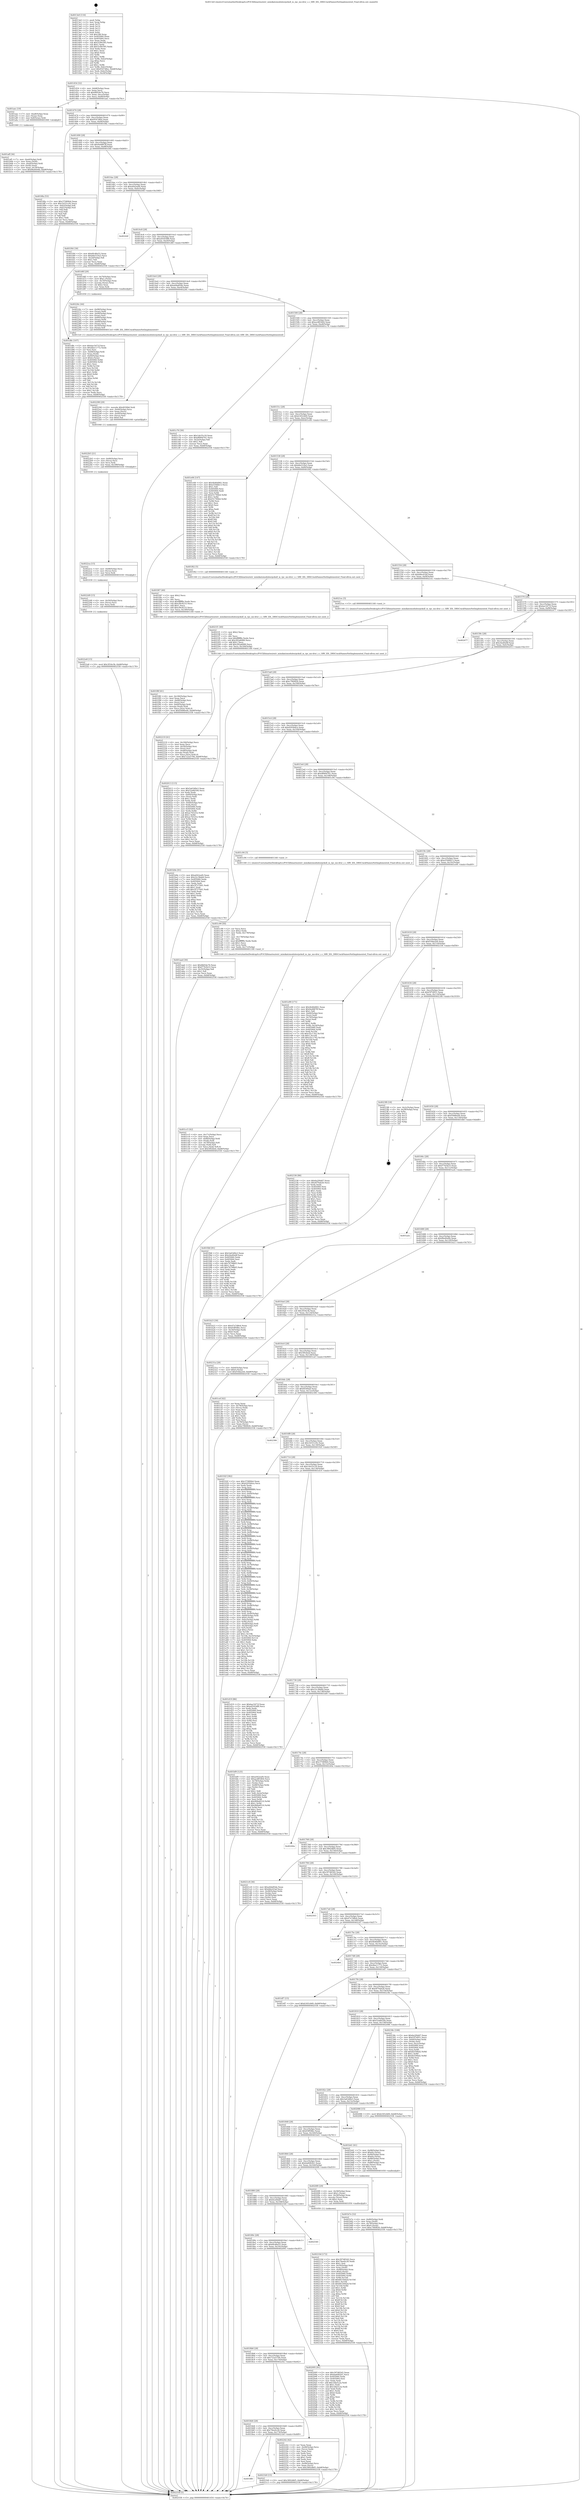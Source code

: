 digraph "0x4013e0" {
  label = "0x4013e0 (/mnt/c/Users/mathe/Desktop/tcc/POCII/binaries/extr_mimikatzmodulesrpckull_m_rpc_ms-drsr_c.c_SRV_IDL_DRSCrackNamesNotImplemented_Final-ollvm.out::main(0))"
  labelloc = "t"
  node[shape=record]

  Entry [label="",width=0.3,height=0.3,shape=circle,fillcolor=black,style=filled]
  "0x401454" [label="{
     0x401454 [32]\l
     | [instrs]\l
     &nbsp;&nbsp;0x401454 \<+6\>: mov -0xb8(%rbp),%eax\l
     &nbsp;&nbsp;0x40145a \<+2\>: mov %eax,%ecx\l
     &nbsp;&nbsp;0x40145c \<+6\>: sub $0x8fd54e76,%ecx\l
     &nbsp;&nbsp;0x401462 \<+6\>: mov %eax,-0xcc(%rbp)\l
     &nbsp;&nbsp;0x401468 \<+6\>: mov %ecx,-0xd0(%rbp)\l
     &nbsp;&nbsp;0x40146e \<+6\>: je 0000000000401aec \<main+0x70c\>\l
  }"]
  "0x401aec" [label="{
     0x401aec [19]\l
     | [instrs]\l
     &nbsp;&nbsp;0x401aec \<+7\>: mov -0xa8(%rbp),%rax\l
     &nbsp;&nbsp;0x401af3 \<+3\>: mov (%rax),%rax\l
     &nbsp;&nbsp;0x401af6 \<+4\>: mov 0x8(%rax),%rdi\l
     &nbsp;&nbsp;0x401afa \<+5\>: call 0000000000401060 \<atoi@plt\>\l
     | [calls]\l
     &nbsp;&nbsp;0x401060 \{1\} (unknown)\l
  }"]
  "0x401474" [label="{
     0x401474 [28]\l
     | [instrs]\l
     &nbsp;&nbsp;0x401474 \<+5\>: jmp 0000000000401479 \<main+0x99\>\l
     &nbsp;&nbsp;0x401479 \<+6\>: mov -0xcc(%rbp),%eax\l
     &nbsp;&nbsp;0x40147f \<+5\>: sub $0x9547dfee,%eax\l
     &nbsp;&nbsp;0x401484 \<+6\>: mov %eax,-0xd4(%rbp)\l
     &nbsp;&nbsp;0x40148a \<+6\>: je 00000000004018fa \<main+0x51a\>\l
  }"]
  Exit [label="",width=0.3,height=0.3,shape=circle,fillcolor=black,style=filled,peripheries=2]
  "0x4018fa" [label="{
     0x4018fa [53]\l
     | [instrs]\l
     &nbsp;&nbsp;0x4018fa \<+5\>: mov $0x3758f4b4,%eax\l
     &nbsp;&nbsp;0x4018ff \<+5\>: mov $0x1b551c92,%ecx\l
     &nbsp;&nbsp;0x401904 \<+6\>: mov -0xb2(%rbp),%dl\l
     &nbsp;&nbsp;0x40190a \<+7\>: mov -0xb1(%rbp),%sil\l
     &nbsp;&nbsp;0x401911 \<+3\>: mov %dl,%dil\l
     &nbsp;&nbsp;0x401914 \<+3\>: and %sil,%dil\l
     &nbsp;&nbsp;0x401917 \<+3\>: xor %sil,%dl\l
     &nbsp;&nbsp;0x40191a \<+3\>: or %dl,%dil\l
     &nbsp;&nbsp;0x40191d \<+4\>: test $0x1,%dil\l
     &nbsp;&nbsp;0x401921 \<+3\>: cmovne %ecx,%eax\l
     &nbsp;&nbsp;0x401924 \<+6\>: mov %eax,-0xb8(%rbp)\l
     &nbsp;&nbsp;0x40192a \<+5\>: jmp 0000000000402558 \<main+0x1178\>\l
  }"]
  "0x401490" [label="{
     0x401490 [28]\l
     | [instrs]\l
     &nbsp;&nbsp;0x401490 \<+5\>: jmp 0000000000401495 \<main+0xb5\>\l
     &nbsp;&nbsp;0x401495 \<+6\>: mov -0xcc(%rbp),%eax\l
     &nbsp;&nbsp;0x40149b \<+5\>: sub $0x9a4887ff,%eax\l
     &nbsp;&nbsp;0x4014a0 \<+6\>: mov %eax,-0xd8(%rbp)\l
     &nbsp;&nbsp;0x4014a6 \<+6\>: je 0000000000401f44 \<main+0xb64\>\l
  }"]
  "0x402558" [label="{
     0x402558 [5]\l
     | [instrs]\l
     &nbsp;&nbsp;0x402558 \<+5\>: jmp 0000000000401454 \<main+0x74\>\l
  }"]
  "0x4013e0" [label="{
     0x4013e0 [116]\l
     | [instrs]\l
     &nbsp;&nbsp;0x4013e0 \<+1\>: push %rbp\l
     &nbsp;&nbsp;0x4013e1 \<+3\>: mov %rsp,%rbp\l
     &nbsp;&nbsp;0x4013e4 \<+2\>: push %r15\l
     &nbsp;&nbsp;0x4013e6 \<+2\>: push %r14\l
     &nbsp;&nbsp;0x4013e8 \<+2\>: push %r13\l
     &nbsp;&nbsp;0x4013ea \<+2\>: push %r12\l
     &nbsp;&nbsp;0x4013ec \<+1\>: push %rbx\l
     &nbsp;&nbsp;0x4013ed \<+7\>: sub $0x188,%rsp\l
     &nbsp;&nbsp;0x4013f4 \<+7\>: mov 0x405060,%eax\l
     &nbsp;&nbsp;0x4013fb \<+7\>: mov 0x405064,%ecx\l
     &nbsp;&nbsp;0x401402 \<+2\>: mov %eax,%edx\l
     &nbsp;&nbsp;0x401404 \<+6\>: sub $0x5cf9e585,%edx\l
     &nbsp;&nbsp;0x40140a \<+3\>: sub $0x1,%edx\l
     &nbsp;&nbsp;0x40140d \<+6\>: add $0x5cf9e585,%edx\l
     &nbsp;&nbsp;0x401413 \<+3\>: imul %edx,%eax\l
     &nbsp;&nbsp;0x401416 \<+3\>: and $0x1,%eax\l
     &nbsp;&nbsp;0x401419 \<+3\>: cmp $0x0,%eax\l
     &nbsp;&nbsp;0x40141c \<+4\>: sete %r8b\l
     &nbsp;&nbsp;0x401420 \<+4\>: and $0x1,%r8b\l
     &nbsp;&nbsp;0x401424 \<+7\>: mov %r8b,-0xb2(%rbp)\l
     &nbsp;&nbsp;0x40142b \<+3\>: cmp $0xa,%ecx\l
     &nbsp;&nbsp;0x40142e \<+4\>: setl %r8b\l
     &nbsp;&nbsp;0x401432 \<+4\>: and $0x1,%r8b\l
     &nbsp;&nbsp;0x401436 \<+7\>: mov %r8b,-0xb1(%rbp)\l
     &nbsp;&nbsp;0x40143d \<+10\>: movl $0x9547dfee,-0xb8(%rbp)\l
     &nbsp;&nbsp;0x401447 \<+6\>: mov %edi,-0xbc(%rbp)\l
     &nbsp;&nbsp;0x40144d \<+7\>: mov %rsi,-0xc8(%rbp)\l
  }"]
  "0x4022e8" [label="{
     0x4022e8 [15]\l
     | [instrs]\l
     &nbsp;&nbsp;0x4022e8 \<+10\>: movl $0x3f16e3b,-0xb8(%rbp)\l
     &nbsp;&nbsp;0x4022f2 \<+5\>: jmp 0000000000402558 \<main+0x1178\>\l
  }"]
  "0x401f44" [label="{
     0x401f44 [30]\l
     | [instrs]\l
     &nbsp;&nbsp;0x401f44 \<+5\>: mov $0x6fcd6a52,%eax\l
     &nbsp;&nbsp;0x401f49 \<+5\>: mov $0xb6e510a3,%ecx\l
     &nbsp;&nbsp;0x401f4e \<+3\>: mov -0x2d(%rbp),%dl\l
     &nbsp;&nbsp;0x401f51 \<+3\>: test $0x1,%dl\l
     &nbsp;&nbsp;0x401f54 \<+3\>: cmovne %ecx,%eax\l
     &nbsp;&nbsp;0x401f57 \<+6\>: mov %eax,-0xb8(%rbp)\l
     &nbsp;&nbsp;0x401f5d \<+5\>: jmp 0000000000402558 \<main+0x1178\>\l
  }"]
  "0x4014ac" [label="{
     0x4014ac [28]\l
     | [instrs]\l
     &nbsp;&nbsp;0x4014ac \<+5\>: jmp 00000000004014b1 \<main+0xd1\>\l
     &nbsp;&nbsp;0x4014b1 \<+6\>: mov -0xcc(%rbp),%eax\l
     &nbsp;&nbsp;0x4014b7 \<+5\>: sub $0xa042eaf4,%eax\l
     &nbsp;&nbsp;0x4014bc \<+6\>: mov %eax,-0xdc(%rbp)\l
     &nbsp;&nbsp;0x4014c2 \<+6\>: je 000000000040244f \<main+0x106f\>\l
  }"]
  "0x4022d9" [label="{
     0x4022d9 [15]\l
     | [instrs]\l
     &nbsp;&nbsp;0x4022d9 \<+4\>: mov -0x50(%rbp),%rcx\l
     &nbsp;&nbsp;0x4022dd \<+3\>: mov (%rcx),%rcx\l
     &nbsp;&nbsp;0x4022e0 \<+3\>: mov %rcx,%rdi\l
     &nbsp;&nbsp;0x4022e3 \<+5\>: call 0000000000401030 \<free@plt\>\l
     | [calls]\l
     &nbsp;&nbsp;0x401030 \{1\} (unknown)\l
  }"]
  "0x40244f" [label="{
     0x40244f\l
  }", style=dashed]
  "0x4014c8" [label="{
     0x4014c8 [28]\l
     | [instrs]\l
     &nbsp;&nbsp;0x4014c8 \<+5\>: jmp 00000000004014cd \<main+0xed\>\l
     &nbsp;&nbsp;0x4014cd \<+6\>: mov -0xcc(%rbp),%eax\l
     &nbsp;&nbsp;0x4014d3 \<+5\>: sub $0xa0545df8,%eax\l
     &nbsp;&nbsp;0x4014d8 \<+6\>: mov %eax,-0xe0(%rbp)\l
     &nbsp;&nbsp;0x4014de \<+6\>: je 0000000000401d6f \<main+0x98f\>\l
  }"]
  "0x4022ca" [label="{
     0x4022ca [15]\l
     | [instrs]\l
     &nbsp;&nbsp;0x4022ca \<+4\>: mov -0x68(%rbp),%rcx\l
     &nbsp;&nbsp;0x4022ce \<+3\>: mov (%rcx),%rcx\l
     &nbsp;&nbsp;0x4022d1 \<+3\>: mov %rcx,%rdi\l
     &nbsp;&nbsp;0x4022d4 \<+5\>: call 0000000000401030 \<free@plt\>\l
     | [calls]\l
     &nbsp;&nbsp;0x401030 \{1\} (unknown)\l
  }"]
  "0x401d6f" [label="{
     0x401d6f [29]\l
     | [instrs]\l
     &nbsp;&nbsp;0x401d6f \<+4\>: mov -0x70(%rbp),%rax\l
     &nbsp;&nbsp;0x401d73 \<+6\>: movl $0x1,(%rax)\l
     &nbsp;&nbsp;0x401d79 \<+4\>: mov -0x70(%rbp),%rax\l
     &nbsp;&nbsp;0x401d7d \<+3\>: movslq (%rax),%rax\l
     &nbsp;&nbsp;0x401d80 \<+4\>: shl $0x2,%rax\l
     &nbsp;&nbsp;0x401d84 \<+3\>: mov %rax,%rdi\l
     &nbsp;&nbsp;0x401d87 \<+5\>: call 0000000000401050 \<malloc@plt\>\l
     | [calls]\l
     &nbsp;&nbsp;0x401050 \{1\} (unknown)\l
  }"]
  "0x4014e4" [label="{
     0x4014e4 [28]\l
     | [instrs]\l
     &nbsp;&nbsp;0x4014e4 \<+5\>: jmp 00000000004014e9 \<main+0x109\>\l
     &nbsp;&nbsp;0x4014e9 \<+6\>: mov -0xcc(%rbp),%eax\l
     &nbsp;&nbsp;0x4014ef \<+5\>: sub $0xa0da85de,%eax\l
     &nbsp;&nbsp;0x4014f4 \<+6\>: mov %eax,-0xe4(%rbp)\l
     &nbsp;&nbsp;0x4014fa \<+6\>: je 000000000040226c \<main+0xe8c\>\l
  }"]
  "0x4022b5" [label="{
     0x4022b5 [21]\l
     | [instrs]\l
     &nbsp;&nbsp;0x4022b5 \<+4\>: mov -0x80(%rbp),%rcx\l
     &nbsp;&nbsp;0x4022b9 \<+3\>: mov (%rcx),%rcx\l
     &nbsp;&nbsp;0x4022bc \<+3\>: mov %rcx,%rdi\l
     &nbsp;&nbsp;0x4022bf \<+6\>: mov %eax,-0x188(%rbp)\l
     &nbsp;&nbsp;0x4022c5 \<+5\>: call 0000000000401030 \<free@plt\>\l
     | [calls]\l
     &nbsp;&nbsp;0x401030 \{1\} (unknown)\l
  }"]
  "0x40226c" [label="{
     0x40226c [44]\l
     | [instrs]\l
     &nbsp;&nbsp;0x40226c \<+7\>: mov -0x98(%rbp),%rax\l
     &nbsp;&nbsp;0x402273 \<+2\>: mov (%rax),%edi\l
     &nbsp;&nbsp;0x402275 \<+7\>: mov -0x90(%rbp),%rax\l
     &nbsp;&nbsp;0x40227c \<+2\>: mov (%rax),%esi\l
     &nbsp;&nbsp;0x40227e \<+4\>: mov -0x80(%rbp),%rax\l
     &nbsp;&nbsp;0x402282 \<+3\>: mov (%rax),%rdx\l
     &nbsp;&nbsp;0x402285 \<+4\>: mov -0x68(%rbp),%rax\l
     &nbsp;&nbsp;0x402289 \<+3\>: mov (%rax),%rcx\l
     &nbsp;&nbsp;0x40228c \<+4\>: mov -0x50(%rbp),%rax\l
     &nbsp;&nbsp;0x402290 \<+3\>: mov (%rax),%r8\l
     &nbsp;&nbsp;0x402293 \<+5\>: call 00000000004013c0 \<SRV_IDL_DRSCrackNamesNotImplemented\>\l
     | [calls]\l
     &nbsp;&nbsp;0x4013c0 \{1\} (/mnt/c/Users/mathe/Desktop/tcc/POCII/binaries/extr_mimikatzmodulesrpckull_m_rpc_ms-drsr_c.c_SRV_IDL_DRSCrackNamesNotImplemented_Final-ollvm.out::SRV_IDL_DRSCrackNamesNotImplemented)\l
  }"]
  "0x401500" [label="{
     0x401500 [28]\l
     | [instrs]\l
     &nbsp;&nbsp;0x401500 \<+5\>: jmp 0000000000401505 \<main+0x125\>\l
     &nbsp;&nbsp;0x401505 \<+6\>: mov -0xcc(%rbp),%eax\l
     &nbsp;&nbsp;0x40150b \<+5\>: sub $0xacd85464,%eax\l
     &nbsp;&nbsp;0x401510 \<+6\>: mov %eax,-0xe8(%rbp)\l
     &nbsp;&nbsp;0x401516 \<+6\>: je 0000000000401c76 \<main+0x896\>\l
  }"]
  "0x402298" [label="{
     0x402298 [29]\l
     | [instrs]\l
     &nbsp;&nbsp;0x402298 \<+10\>: movabs $0x4030b6,%rdi\l
     &nbsp;&nbsp;0x4022a2 \<+4\>: mov -0x40(%rbp),%rcx\l
     &nbsp;&nbsp;0x4022a6 \<+2\>: mov %eax,(%rcx)\l
     &nbsp;&nbsp;0x4022a8 \<+4\>: mov -0x40(%rbp),%rcx\l
     &nbsp;&nbsp;0x4022ac \<+2\>: mov (%rcx),%esi\l
     &nbsp;&nbsp;0x4022ae \<+2\>: mov $0x0,%al\l
     &nbsp;&nbsp;0x4022b0 \<+5\>: call 0000000000401040 \<printf@plt\>\l
     | [calls]\l
     &nbsp;&nbsp;0x401040 \{1\} (unknown)\l
  }"]
  "0x401c76" [label="{
     0x401c76 [30]\l
     | [instrs]\l
     &nbsp;&nbsp;0x401c76 \<+5\>: mov $0x1de55c18,%eax\l
     &nbsp;&nbsp;0x401c7b \<+5\>: mov $0xd890d761,%ecx\l
     &nbsp;&nbsp;0x401c80 \<+3\>: mov -0x2e(%rbp),%dl\l
     &nbsp;&nbsp;0x401c83 \<+3\>: test $0x1,%dl\l
     &nbsp;&nbsp;0x401c86 \<+3\>: cmovne %ecx,%eax\l
     &nbsp;&nbsp;0x401c89 \<+6\>: mov %eax,-0xb8(%rbp)\l
     &nbsp;&nbsp;0x401c8f \<+5\>: jmp 0000000000402558 \<main+0x1178\>\l
  }"]
  "0x40151c" [label="{
     0x40151c [28]\l
     | [instrs]\l
     &nbsp;&nbsp;0x40151c \<+5\>: jmp 0000000000401521 \<main+0x141\>\l
     &nbsp;&nbsp;0x401521 \<+6\>: mov -0xcc(%rbp),%eax\l
     &nbsp;&nbsp;0x401527 \<+5\>: sub $0xb345cb69,%eax\l
     &nbsp;&nbsp;0x40152c \<+6\>: mov %eax,-0xec(%rbp)\l
     &nbsp;&nbsp;0x401532 \<+6\>: je 0000000000401e06 \<main+0xa26\>\l
  }"]
  "0x402219" [label="{
     0x402219 [41]\l
     | [instrs]\l
     &nbsp;&nbsp;0x402219 \<+6\>: mov -0x184(%rbp),%ecx\l
     &nbsp;&nbsp;0x40221f \<+3\>: imul %eax,%ecx\l
     &nbsp;&nbsp;0x402222 \<+4\>: mov -0x50(%rbp),%rsi\l
     &nbsp;&nbsp;0x402226 \<+3\>: mov (%rsi),%rsi\l
     &nbsp;&nbsp;0x402229 \<+4\>: mov -0x48(%rbp),%rdi\l
     &nbsp;&nbsp;0x40222d \<+3\>: movslq (%rdi),%rdi\l
     &nbsp;&nbsp;0x402230 \<+3\>: mov %ecx,(%rsi,%rdi,4)\l
     &nbsp;&nbsp;0x402233 \<+10\>: movl $0x722a5794,-0xb8(%rbp)\l
     &nbsp;&nbsp;0x40223d \<+5\>: jmp 0000000000402558 \<main+0x1178\>\l
  }"]
  "0x401e06" [label="{
     0x401e06 [147]\l
     | [instrs]\l
     &nbsp;&nbsp;0x401e06 \<+5\>: mov $0x4b46d061,%eax\l
     &nbsp;&nbsp;0x401e0b \<+5\>: mov $0xe5566b13,%ecx\l
     &nbsp;&nbsp;0x401e10 \<+2\>: mov $0x1,%dl\l
     &nbsp;&nbsp;0x401e12 \<+7\>: mov 0x405060,%esi\l
     &nbsp;&nbsp;0x401e19 \<+7\>: mov 0x405064,%edi\l
     &nbsp;&nbsp;0x401e20 \<+3\>: mov %esi,%r8d\l
     &nbsp;&nbsp;0x401e23 \<+7\>: add $0xf31790b4,%r8d\l
     &nbsp;&nbsp;0x401e2a \<+4\>: sub $0x1,%r8d\l
     &nbsp;&nbsp;0x401e2e \<+7\>: sub $0xf31790b4,%r8d\l
     &nbsp;&nbsp;0x401e35 \<+4\>: imul %r8d,%esi\l
     &nbsp;&nbsp;0x401e39 \<+3\>: and $0x1,%esi\l
     &nbsp;&nbsp;0x401e3c \<+3\>: cmp $0x0,%esi\l
     &nbsp;&nbsp;0x401e3f \<+4\>: sete %r9b\l
     &nbsp;&nbsp;0x401e43 \<+3\>: cmp $0xa,%edi\l
     &nbsp;&nbsp;0x401e46 \<+4\>: setl %r10b\l
     &nbsp;&nbsp;0x401e4a \<+3\>: mov %r9b,%r11b\l
     &nbsp;&nbsp;0x401e4d \<+4\>: xor $0xff,%r11b\l
     &nbsp;&nbsp;0x401e51 \<+3\>: mov %r10b,%bl\l
     &nbsp;&nbsp;0x401e54 \<+3\>: xor $0xff,%bl\l
     &nbsp;&nbsp;0x401e57 \<+3\>: xor $0x0,%dl\l
     &nbsp;&nbsp;0x401e5a \<+3\>: mov %r11b,%r14b\l
     &nbsp;&nbsp;0x401e5d \<+4\>: and $0x0,%r14b\l
     &nbsp;&nbsp;0x401e61 \<+3\>: and %dl,%r9b\l
     &nbsp;&nbsp;0x401e64 \<+3\>: mov %bl,%r15b\l
     &nbsp;&nbsp;0x401e67 \<+4\>: and $0x0,%r15b\l
     &nbsp;&nbsp;0x401e6b \<+3\>: and %dl,%r10b\l
     &nbsp;&nbsp;0x401e6e \<+3\>: or %r9b,%r14b\l
     &nbsp;&nbsp;0x401e71 \<+3\>: or %r10b,%r15b\l
     &nbsp;&nbsp;0x401e74 \<+3\>: xor %r15b,%r14b\l
     &nbsp;&nbsp;0x401e77 \<+3\>: or %bl,%r11b\l
     &nbsp;&nbsp;0x401e7a \<+4\>: xor $0xff,%r11b\l
     &nbsp;&nbsp;0x401e7e \<+3\>: or $0x0,%dl\l
     &nbsp;&nbsp;0x401e81 \<+3\>: and %dl,%r11b\l
     &nbsp;&nbsp;0x401e84 \<+3\>: or %r11b,%r14b\l
     &nbsp;&nbsp;0x401e87 \<+4\>: test $0x1,%r14b\l
     &nbsp;&nbsp;0x401e8b \<+3\>: cmovne %ecx,%eax\l
     &nbsp;&nbsp;0x401e8e \<+6\>: mov %eax,-0xb8(%rbp)\l
     &nbsp;&nbsp;0x401e94 \<+5\>: jmp 0000000000402558 \<main+0x1178\>\l
  }"]
  "0x401538" [label="{
     0x401538 [28]\l
     | [instrs]\l
     &nbsp;&nbsp;0x401538 \<+5\>: jmp 000000000040153d \<main+0x15d\>\l
     &nbsp;&nbsp;0x40153d \<+6\>: mov -0xcc(%rbp),%eax\l
     &nbsp;&nbsp;0x401543 \<+5\>: sub $0xb6e510a3,%eax\l
     &nbsp;&nbsp;0x401548 \<+6\>: mov %eax,-0xf0(%rbp)\l
     &nbsp;&nbsp;0x40154e \<+6\>: je 0000000000401f62 \<main+0xb82\>\l
  }"]
  "0x4021f1" [label="{
     0x4021f1 [40]\l
     | [instrs]\l
     &nbsp;&nbsp;0x4021f1 \<+5\>: mov $0x2,%ecx\l
     &nbsp;&nbsp;0x4021f6 \<+1\>: cltd\l
     &nbsp;&nbsp;0x4021f7 \<+2\>: idiv %ecx\l
     &nbsp;&nbsp;0x4021f9 \<+6\>: imul $0xfffffffe,%edx,%ecx\l
     &nbsp;&nbsp;0x4021ff \<+6\>: sub $0x282a6089,%ecx\l
     &nbsp;&nbsp;0x402205 \<+3\>: add $0x1,%ecx\l
     &nbsp;&nbsp;0x402208 \<+6\>: add $0x282a6089,%ecx\l
     &nbsp;&nbsp;0x40220e \<+6\>: mov %ecx,-0x184(%rbp)\l
     &nbsp;&nbsp;0x402214 \<+5\>: call 0000000000401160 \<next_i\>\l
     | [calls]\l
     &nbsp;&nbsp;0x401160 \{1\} (/mnt/c/Users/mathe/Desktop/tcc/POCII/binaries/extr_mimikatzmodulesrpckull_m_rpc_ms-drsr_c.c_SRV_IDL_DRSCrackNamesNotImplemented_Final-ollvm.out::next_i)\l
  }"]
  "0x401f62" [label="{
     0x401f62 [5]\l
     | [instrs]\l
     &nbsp;&nbsp;0x401f62 \<+5\>: call 0000000000401160 \<next_i\>\l
     | [calls]\l
     &nbsp;&nbsp;0x401160 \{1\} (/mnt/c/Users/mathe/Desktop/tcc/POCII/binaries/extr_mimikatzmodulesrpckull_m_rpc_ms-drsr_c.c_SRV_IDL_DRSCrackNamesNotImplemented_Final-ollvm.out::next_i)\l
  }"]
  "0x401554" [label="{
     0x401554 [28]\l
     | [instrs]\l
     &nbsp;&nbsp;0x401554 \<+5\>: jmp 0000000000401559 \<main+0x179\>\l
     &nbsp;&nbsp;0x401559 \<+6\>: mov -0xcc(%rbp),%eax\l
     &nbsp;&nbsp;0x40155f \<+5\>: sub $0xb8ec63af,%eax\l
     &nbsp;&nbsp;0x401564 \<+6\>: mov %eax,-0xf4(%rbp)\l
     &nbsp;&nbsp;0x40156a \<+6\>: je 00000000004021ec \<main+0xe0c\>\l
  }"]
  "0x4018f0" [label="{
     0x4018f0\l
  }", style=dashed]
  "0x4021ec" [label="{
     0x4021ec [5]\l
     | [instrs]\l
     &nbsp;&nbsp;0x4021ec \<+5\>: call 0000000000401160 \<next_i\>\l
     | [calls]\l
     &nbsp;&nbsp;0x401160 \{1\} (/mnt/c/Users/mathe/Desktop/tcc/POCII/binaries/extr_mimikatzmodulesrpckull_m_rpc_ms-drsr_c.c_SRV_IDL_DRSCrackNamesNotImplemented_Final-ollvm.out::next_i)\l
  }"]
  "0x401570" [label="{
     0x401570 [28]\l
     | [instrs]\l
     &nbsp;&nbsp;0x401570 \<+5\>: jmp 0000000000401575 \<main+0x195\>\l
     &nbsp;&nbsp;0x401575 \<+6\>: mov -0xcc(%rbp),%eax\l
     &nbsp;&nbsp;0x40157b \<+5\>: sub $0xbac5471f,%eax\l
     &nbsp;&nbsp;0x401580 \<+6\>: mov %eax,-0xf8(%rbp)\l
     &nbsp;&nbsp;0x401586 \<+6\>: je 0000000000402477 \<main+0x1097\>\l
  }"]
  "0x4021b9" [label="{
     0x4021b9 [15]\l
     | [instrs]\l
     &nbsp;&nbsp;0x4021b9 \<+10\>: movl $0x3892dbf5,-0xb8(%rbp)\l
     &nbsp;&nbsp;0x4021c3 \<+5\>: jmp 0000000000402558 \<main+0x1178\>\l
  }"]
  "0x402477" [label="{
     0x402477\l
  }", style=dashed]
  "0x40158c" [label="{
     0x40158c [28]\l
     | [instrs]\l
     &nbsp;&nbsp;0x40158c \<+5\>: jmp 0000000000401591 \<main+0x1b1\>\l
     &nbsp;&nbsp;0x401591 \<+6\>: mov -0xcc(%rbp),%eax\l
     &nbsp;&nbsp;0x401597 \<+5\>: sub $0xc6a40e8f,%eax\l
     &nbsp;&nbsp;0x40159c \<+6\>: mov %eax,-0xfc(%rbp)\l
     &nbsp;&nbsp;0x4015a2 \<+6\>: je 0000000000402013 \<main+0xc33\>\l
  }"]
  "0x4018d4" [label="{
     0x4018d4 [28]\l
     | [instrs]\l
     &nbsp;&nbsp;0x4018d4 \<+5\>: jmp 00000000004018d9 \<main+0x4f9\>\l
     &nbsp;&nbsp;0x4018d9 \<+6\>: mov -0xcc(%rbp),%eax\l
     &nbsp;&nbsp;0x4018df \<+5\>: sub $0x79ee0c26,%eax\l
     &nbsp;&nbsp;0x4018e4 \<+6\>: mov %eax,-0x174(%rbp)\l
     &nbsp;&nbsp;0x4018ea \<+6\>: je 00000000004021b9 \<main+0xdd9\>\l
  }"]
  "0x402013" [label="{
     0x402013 [115]\l
     | [instrs]\l
     &nbsp;&nbsp;0x402013 \<+5\>: mov $0x5a63d0e3,%eax\l
     &nbsp;&nbsp;0x402018 \<+5\>: mov $0x52a8d184,%ecx\l
     &nbsp;&nbsp;0x40201d \<+2\>: xor %edx,%edx\l
     &nbsp;&nbsp;0x40201f \<+4\>: mov -0x60(%rbp),%rsi\l
     &nbsp;&nbsp;0x402023 \<+2\>: mov (%rsi),%edi\l
     &nbsp;&nbsp;0x402025 \<+3\>: sub $0x1,%edx\l
     &nbsp;&nbsp;0x402028 \<+2\>: sub %edx,%edi\l
     &nbsp;&nbsp;0x40202a \<+4\>: mov -0x60(%rbp),%rsi\l
     &nbsp;&nbsp;0x40202e \<+2\>: mov %edi,(%rsi)\l
     &nbsp;&nbsp;0x402030 \<+7\>: mov 0x405060,%edx\l
     &nbsp;&nbsp;0x402037 \<+7\>: mov 0x405064,%edi\l
     &nbsp;&nbsp;0x40203e \<+3\>: mov %edx,%r8d\l
     &nbsp;&nbsp;0x402041 \<+7\>: sub $0xac7b5252,%r8d\l
     &nbsp;&nbsp;0x402048 \<+4\>: sub $0x1,%r8d\l
     &nbsp;&nbsp;0x40204c \<+7\>: add $0xac7b5252,%r8d\l
     &nbsp;&nbsp;0x402053 \<+4\>: imul %r8d,%edx\l
     &nbsp;&nbsp;0x402057 \<+3\>: and $0x1,%edx\l
     &nbsp;&nbsp;0x40205a \<+3\>: cmp $0x0,%edx\l
     &nbsp;&nbsp;0x40205d \<+4\>: sete %r9b\l
     &nbsp;&nbsp;0x402061 \<+3\>: cmp $0xa,%edi\l
     &nbsp;&nbsp;0x402064 \<+4\>: setl %r10b\l
     &nbsp;&nbsp;0x402068 \<+3\>: mov %r9b,%r11b\l
     &nbsp;&nbsp;0x40206b \<+3\>: and %r10b,%r11b\l
     &nbsp;&nbsp;0x40206e \<+3\>: xor %r10b,%r9b\l
     &nbsp;&nbsp;0x402071 \<+3\>: or %r9b,%r11b\l
     &nbsp;&nbsp;0x402074 \<+4\>: test $0x1,%r11b\l
     &nbsp;&nbsp;0x402078 \<+3\>: cmovne %ecx,%eax\l
     &nbsp;&nbsp;0x40207b \<+6\>: mov %eax,-0xb8(%rbp)\l
     &nbsp;&nbsp;0x402081 \<+5\>: jmp 0000000000402558 \<main+0x1178\>\l
  }"]
  "0x4015a8" [label="{
     0x4015a8 [28]\l
     | [instrs]\l
     &nbsp;&nbsp;0x4015a8 \<+5\>: jmp 00000000004015ad \<main+0x1cd\>\l
     &nbsp;&nbsp;0x4015ad \<+6\>: mov -0xcc(%rbp),%eax\l
     &nbsp;&nbsp;0x4015b3 \<+5\>: sub $0xc7f60826,%eax\l
     &nbsp;&nbsp;0x4015b8 \<+6\>: mov %eax,-0x100(%rbp)\l
     &nbsp;&nbsp;0x4015be \<+6\>: je 0000000000401b9e \<main+0x7be\>\l
  }"]
  "0x402242" [label="{
     0x402242 [42]\l
     | [instrs]\l
     &nbsp;&nbsp;0x402242 \<+2\>: xor %eax,%eax\l
     &nbsp;&nbsp;0x402244 \<+4\>: mov -0x48(%rbp),%rcx\l
     &nbsp;&nbsp;0x402248 \<+2\>: mov (%rcx),%edx\l
     &nbsp;&nbsp;0x40224a \<+2\>: mov %eax,%esi\l
     &nbsp;&nbsp;0x40224c \<+2\>: sub %edx,%esi\l
     &nbsp;&nbsp;0x40224e \<+2\>: mov %eax,%edx\l
     &nbsp;&nbsp;0x402250 \<+3\>: sub $0x1,%edx\l
     &nbsp;&nbsp;0x402253 \<+2\>: add %edx,%esi\l
     &nbsp;&nbsp;0x402255 \<+2\>: sub %esi,%eax\l
     &nbsp;&nbsp;0x402257 \<+4\>: mov -0x48(%rbp),%rcx\l
     &nbsp;&nbsp;0x40225b \<+2\>: mov %eax,(%rcx)\l
     &nbsp;&nbsp;0x40225d \<+10\>: movl $0x3892dbf5,-0xb8(%rbp)\l
     &nbsp;&nbsp;0x402267 \<+5\>: jmp 0000000000402558 \<main+0x1178\>\l
  }"]
  "0x401b9e" [label="{
     0x401b9e [91]\l
     | [instrs]\l
     &nbsp;&nbsp;0x401b9e \<+5\>: mov $0xa042eaf4,%eax\l
     &nbsp;&nbsp;0x401ba3 \<+5\>: mov $0x22c38a6d,%ecx\l
     &nbsp;&nbsp;0x401ba8 \<+7\>: mov 0x405060,%edx\l
     &nbsp;&nbsp;0x401baf \<+7\>: mov 0x405064,%esi\l
     &nbsp;&nbsp;0x401bb6 \<+2\>: mov %edx,%edi\l
     &nbsp;&nbsp;0x401bb8 \<+6\>: sub $0x3f7270d1,%edi\l
     &nbsp;&nbsp;0x401bbe \<+3\>: sub $0x1,%edi\l
     &nbsp;&nbsp;0x401bc1 \<+6\>: add $0x3f7270d1,%edi\l
     &nbsp;&nbsp;0x401bc7 \<+3\>: imul %edi,%edx\l
     &nbsp;&nbsp;0x401bca \<+3\>: and $0x1,%edx\l
     &nbsp;&nbsp;0x401bcd \<+3\>: cmp $0x0,%edx\l
     &nbsp;&nbsp;0x401bd0 \<+4\>: sete %r8b\l
     &nbsp;&nbsp;0x401bd4 \<+3\>: cmp $0xa,%esi\l
     &nbsp;&nbsp;0x401bd7 \<+4\>: setl %r9b\l
     &nbsp;&nbsp;0x401bdb \<+3\>: mov %r8b,%r10b\l
     &nbsp;&nbsp;0x401bde \<+3\>: and %r9b,%r10b\l
     &nbsp;&nbsp;0x401be1 \<+3\>: xor %r9b,%r8b\l
     &nbsp;&nbsp;0x401be4 \<+3\>: or %r8b,%r10b\l
     &nbsp;&nbsp;0x401be7 \<+4\>: test $0x1,%r10b\l
     &nbsp;&nbsp;0x401beb \<+3\>: cmovne %ecx,%eax\l
     &nbsp;&nbsp;0x401bee \<+6\>: mov %eax,-0xb8(%rbp)\l
     &nbsp;&nbsp;0x401bf4 \<+5\>: jmp 0000000000402558 \<main+0x1178\>\l
  }"]
  "0x4015c4" [label="{
     0x4015c4 [28]\l
     | [instrs]\l
     &nbsp;&nbsp;0x4015c4 \<+5\>: jmp 00000000004015c9 \<main+0x1e9\>\l
     &nbsp;&nbsp;0x4015c9 \<+6\>: mov -0xcc(%rbp),%eax\l
     &nbsp;&nbsp;0x4015cf \<+5\>: sub $0xd2056dca,%eax\l
     &nbsp;&nbsp;0x4015d4 \<+6\>: mov %eax,-0x104(%rbp)\l
     &nbsp;&nbsp;0x4015da \<+6\>: je 0000000000401aad \<main+0x6cd\>\l
  }"]
  "0x40210d" [label="{
     0x40210d [172]\l
     | [instrs]\l
     &nbsp;&nbsp;0x40210d \<+5\>: mov $0x397d65d2,%ecx\l
     &nbsp;&nbsp;0x402112 \<+5\>: mov $0x79ee0c26,%edx\l
     &nbsp;&nbsp;0x402117 \<+3\>: mov $0x1,%sil\l
     &nbsp;&nbsp;0x40211a \<+4\>: mov -0x50(%rbp),%rdi\l
     &nbsp;&nbsp;0x40211e \<+3\>: mov %rax,(%rdi)\l
     &nbsp;&nbsp;0x402121 \<+4\>: mov -0x48(%rbp),%rax\l
     &nbsp;&nbsp;0x402125 \<+6\>: movl $0x0,(%rax)\l
     &nbsp;&nbsp;0x40212b \<+8\>: mov 0x405060,%r8d\l
     &nbsp;&nbsp;0x402133 \<+8\>: mov 0x405064,%r9d\l
     &nbsp;&nbsp;0x40213b \<+3\>: mov %r8d,%r10d\l
     &nbsp;&nbsp;0x40213e \<+7\>: add $0x66330d2d,%r10d\l
     &nbsp;&nbsp;0x402145 \<+4\>: sub $0x1,%r10d\l
     &nbsp;&nbsp;0x402149 \<+7\>: sub $0x66330d2d,%r10d\l
     &nbsp;&nbsp;0x402150 \<+4\>: imul %r10d,%r8d\l
     &nbsp;&nbsp;0x402154 \<+4\>: and $0x1,%r8d\l
     &nbsp;&nbsp;0x402158 \<+4\>: cmp $0x0,%r8d\l
     &nbsp;&nbsp;0x40215c \<+4\>: sete %r11b\l
     &nbsp;&nbsp;0x402160 \<+4\>: cmp $0xa,%r9d\l
     &nbsp;&nbsp;0x402164 \<+3\>: setl %bl\l
     &nbsp;&nbsp;0x402167 \<+3\>: mov %r11b,%r14b\l
     &nbsp;&nbsp;0x40216a \<+4\>: xor $0xff,%r14b\l
     &nbsp;&nbsp;0x40216e \<+3\>: mov %bl,%r15b\l
     &nbsp;&nbsp;0x402171 \<+4\>: xor $0xff,%r15b\l
     &nbsp;&nbsp;0x402175 \<+4\>: xor $0x0,%sil\l
     &nbsp;&nbsp;0x402179 \<+3\>: mov %r14b,%r12b\l
     &nbsp;&nbsp;0x40217c \<+4\>: and $0x0,%r12b\l
     &nbsp;&nbsp;0x402180 \<+3\>: and %sil,%r11b\l
     &nbsp;&nbsp;0x402183 \<+3\>: mov %r15b,%r13b\l
     &nbsp;&nbsp;0x402186 \<+4\>: and $0x0,%r13b\l
     &nbsp;&nbsp;0x40218a \<+3\>: and %sil,%bl\l
     &nbsp;&nbsp;0x40218d \<+3\>: or %r11b,%r12b\l
     &nbsp;&nbsp;0x402190 \<+3\>: or %bl,%r13b\l
     &nbsp;&nbsp;0x402193 \<+3\>: xor %r13b,%r12b\l
     &nbsp;&nbsp;0x402196 \<+3\>: or %r15b,%r14b\l
     &nbsp;&nbsp;0x402199 \<+4\>: xor $0xff,%r14b\l
     &nbsp;&nbsp;0x40219d \<+4\>: or $0x0,%sil\l
     &nbsp;&nbsp;0x4021a1 \<+3\>: and %sil,%r14b\l
     &nbsp;&nbsp;0x4021a4 \<+3\>: or %r14b,%r12b\l
     &nbsp;&nbsp;0x4021a7 \<+4\>: test $0x1,%r12b\l
     &nbsp;&nbsp;0x4021ab \<+3\>: cmovne %edx,%ecx\l
     &nbsp;&nbsp;0x4021ae \<+6\>: mov %ecx,-0xb8(%rbp)\l
     &nbsp;&nbsp;0x4021b4 \<+5\>: jmp 0000000000402558 \<main+0x1178\>\l
  }"]
  "0x401aad" [label="{
     0x401aad [30]\l
     | [instrs]\l
     &nbsp;&nbsp;0x401aad \<+5\>: mov $0x8fd54e76,%eax\l
     &nbsp;&nbsp;0x401ab2 \<+5\>: mov $0xf77b5b33,%ecx\l
     &nbsp;&nbsp;0x401ab7 \<+3\>: mov -0x35(%rbp),%dl\l
     &nbsp;&nbsp;0x401aba \<+3\>: test $0x1,%dl\l
     &nbsp;&nbsp;0x401abd \<+3\>: cmovne %ecx,%eax\l
     &nbsp;&nbsp;0x401ac0 \<+6\>: mov %eax,-0xb8(%rbp)\l
     &nbsp;&nbsp;0x401ac6 \<+5\>: jmp 0000000000402558 \<main+0x1178\>\l
  }"]
  "0x4015e0" [label="{
     0x4015e0 [28]\l
     | [instrs]\l
     &nbsp;&nbsp;0x4015e0 \<+5\>: jmp 00000000004015e5 \<main+0x205\>\l
     &nbsp;&nbsp;0x4015e5 \<+6\>: mov -0xcc(%rbp),%eax\l
     &nbsp;&nbsp;0x4015eb \<+5\>: sub $0xd890d761,%eax\l
     &nbsp;&nbsp;0x4015f0 \<+6\>: mov %eax,-0x108(%rbp)\l
     &nbsp;&nbsp;0x4015f6 \<+6\>: je 0000000000401c94 \<main+0x8b4\>\l
  }"]
  "0x4018b8" [label="{
     0x4018b8 [28]\l
     | [instrs]\l
     &nbsp;&nbsp;0x4018b8 \<+5\>: jmp 00000000004018bd \<main+0x4dd\>\l
     &nbsp;&nbsp;0x4018bd \<+6\>: mov -0xcc(%rbp),%eax\l
     &nbsp;&nbsp;0x4018c3 \<+5\>: sub $0x722a5794,%eax\l
     &nbsp;&nbsp;0x4018c8 \<+6\>: mov %eax,-0x170(%rbp)\l
     &nbsp;&nbsp;0x4018ce \<+6\>: je 0000000000402242 \<main+0xe62\>\l
  }"]
  "0x401c94" [label="{
     0x401c94 [5]\l
     | [instrs]\l
     &nbsp;&nbsp;0x401c94 \<+5\>: call 0000000000401160 \<next_i\>\l
     | [calls]\l
     &nbsp;&nbsp;0x401160 \{1\} (/mnt/c/Users/mathe/Desktop/tcc/POCII/binaries/extr_mimikatzmodulesrpckull_m_rpc_ms-drsr_c.c_SRV_IDL_DRSCrackNamesNotImplemented_Final-ollvm.out::next_i)\l
  }"]
  "0x4015fc" [label="{
     0x4015fc [28]\l
     | [instrs]\l
     &nbsp;&nbsp;0x4015fc \<+5\>: jmp 0000000000401601 \<main+0x221\>\l
     &nbsp;&nbsp;0x401601 \<+6\>: mov -0xcc(%rbp),%eax\l
     &nbsp;&nbsp;0x401607 \<+5\>: sub $0xe5566b13,%eax\l
     &nbsp;&nbsp;0x40160c \<+6\>: mov %eax,-0x10c(%rbp)\l
     &nbsp;&nbsp;0x401612 \<+6\>: je 0000000000401e99 \<main+0xab9\>\l
  }"]
  "0x402095" [label="{
     0x402095 [91]\l
     | [instrs]\l
     &nbsp;&nbsp;0x402095 \<+5\>: mov $0x397d65d2,%eax\l
     &nbsp;&nbsp;0x40209a \<+5\>: mov $0x6a6082b1,%ecx\l
     &nbsp;&nbsp;0x40209f \<+7\>: mov 0x405060,%edx\l
     &nbsp;&nbsp;0x4020a6 \<+7\>: mov 0x405064,%esi\l
     &nbsp;&nbsp;0x4020ad \<+2\>: mov %edx,%edi\l
     &nbsp;&nbsp;0x4020af \<+6\>: add $0x1fda5c2a,%edi\l
     &nbsp;&nbsp;0x4020b5 \<+3\>: sub $0x1,%edi\l
     &nbsp;&nbsp;0x4020b8 \<+6\>: sub $0x1fda5c2a,%edi\l
     &nbsp;&nbsp;0x4020be \<+3\>: imul %edi,%edx\l
     &nbsp;&nbsp;0x4020c1 \<+3\>: and $0x1,%edx\l
     &nbsp;&nbsp;0x4020c4 \<+3\>: cmp $0x0,%edx\l
     &nbsp;&nbsp;0x4020c7 \<+4\>: sete %r8b\l
     &nbsp;&nbsp;0x4020cb \<+3\>: cmp $0xa,%esi\l
     &nbsp;&nbsp;0x4020ce \<+4\>: setl %r9b\l
     &nbsp;&nbsp;0x4020d2 \<+3\>: mov %r8b,%r10b\l
     &nbsp;&nbsp;0x4020d5 \<+3\>: and %r9b,%r10b\l
     &nbsp;&nbsp;0x4020d8 \<+3\>: xor %r9b,%r8b\l
     &nbsp;&nbsp;0x4020db \<+3\>: or %r8b,%r10b\l
     &nbsp;&nbsp;0x4020de \<+4\>: test $0x1,%r10b\l
     &nbsp;&nbsp;0x4020e2 \<+3\>: cmovne %ecx,%eax\l
     &nbsp;&nbsp;0x4020e5 \<+6\>: mov %eax,-0xb8(%rbp)\l
     &nbsp;&nbsp;0x4020eb \<+5\>: jmp 0000000000402558 \<main+0x1178\>\l
  }"]
  "0x401e99" [label="{
     0x401e99 [171]\l
     | [instrs]\l
     &nbsp;&nbsp;0x401e99 \<+5\>: mov $0x4b46d061,%eax\l
     &nbsp;&nbsp;0x401e9e \<+5\>: mov $0x9a4887ff,%ecx\l
     &nbsp;&nbsp;0x401ea3 \<+2\>: mov $0x1,%dl\l
     &nbsp;&nbsp;0x401ea5 \<+4\>: mov -0x60(%rbp),%rsi\l
     &nbsp;&nbsp;0x401ea9 \<+2\>: mov (%rsi),%edi\l
     &nbsp;&nbsp;0x401eab \<+4\>: mov -0x70(%rbp),%rsi\l
     &nbsp;&nbsp;0x401eaf \<+2\>: cmp (%rsi),%edi\l
     &nbsp;&nbsp;0x401eb1 \<+4\>: setl %r8b\l
     &nbsp;&nbsp;0x401eb5 \<+4\>: and $0x1,%r8b\l
     &nbsp;&nbsp;0x401eb9 \<+4\>: mov %r8b,-0x2d(%rbp)\l
     &nbsp;&nbsp;0x401ebd \<+7\>: mov 0x405060,%edi\l
     &nbsp;&nbsp;0x401ec4 \<+8\>: mov 0x405064,%r9d\l
     &nbsp;&nbsp;0x401ecc \<+3\>: mov %edi,%r10d\l
     &nbsp;&nbsp;0x401ecf \<+7\>: sub $0xcf2c1762,%r10d\l
     &nbsp;&nbsp;0x401ed6 \<+4\>: sub $0x1,%r10d\l
     &nbsp;&nbsp;0x401eda \<+7\>: add $0xcf2c1762,%r10d\l
     &nbsp;&nbsp;0x401ee1 \<+4\>: imul %r10d,%edi\l
     &nbsp;&nbsp;0x401ee5 \<+3\>: and $0x1,%edi\l
     &nbsp;&nbsp;0x401ee8 \<+3\>: cmp $0x0,%edi\l
     &nbsp;&nbsp;0x401eeb \<+4\>: sete %r8b\l
     &nbsp;&nbsp;0x401eef \<+4\>: cmp $0xa,%r9d\l
     &nbsp;&nbsp;0x401ef3 \<+4\>: setl %r11b\l
     &nbsp;&nbsp;0x401ef7 \<+3\>: mov %r8b,%bl\l
     &nbsp;&nbsp;0x401efa \<+3\>: xor $0xff,%bl\l
     &nbsp;&nbsp;0x401efd \<+3\>: mov %r11b,%r14b\l
     &nbsp;&nbsp;0x401f00 \<+4\>: xor $0xff,%r14b\l
     &nbsp;&nbsp;0x401f04 \<+3\>: xor $0x0,%dl\l
     &nbsp;&nbsp;0x401f07 \<+3\>: mov %bl,%r15b\l
     &nbsp;&nbsp;0x401f0a \<+4\>: and $0x0,%r15b\l
     &nbsp;&nbsp;0x401f0e \<+3\>: and %dl,%r8b\l
     &nbsp;&nbsp;0x401f11 \<+3\>: mov %r14b,%r12b\l
     &nbsp;&nbsp;0x401f14 \<+4\>: and $0x0,%r12b\l
     &nbsp;&nbsp;0x401f18 \<+3\>: and %dl,%r11b\l
     &nbsp;&nbsp;0x401f1b \<+3\>: or %r8b,%r15b\l
     &nbsp;&nbsp;0x401f1e \<+3\>: or %r11b,%r12b\l
     &nbsp;&nbsp;0x401f21 \<+3\>: xor %r12b,%r15b\l
     &nbsp;&nbsp;0x401f24 \<+3\>: or %r14b,%bl\l
     &nbsp;&nbsp;0x401f27 \<+3\>: xor $0xff,%bl\l
     &nbsp;&nbsp;0x401f2a \<+3\>: or $0x0,%dl\l
     &nbsp;&nbsp;0x401f2d \<+2\>: and %dl,%bl\l
     &nbsp;&nbsp;0x401f2f \<+3\>: or %bl,%r15b\l
     &nbsp;&nbsp;0x401f32 \<+4\>: test $0x1,%r15b\l
     &nbsp;&nbsp;0x401f36 \<+3\>: cmovne %ecx,%eax\l
     &nbsp;&nbsp;0x401f39 \<+6\>: mov %eax,-0xb8(%rbp)\l
     &nbsp;&nbsp;0x401f3f \<+5\>: jmp 0000000000402558 \<main+0x1178\>\l
  }"]
  "0x401618" [label="{
     0x401618 [28]\l
     | [instrs]\l
     &nbsp;&nbsp;0x401618 \<+5\>: jmp 000000000040161d \<main+0x23d\>\l
     &nbsp;&nbsp;0x40161d \<+6\>: mov -0xcc(%rbp),%eax\l
     &nbsp;&nbsp;0x401623 \<+5\>: sub $0xf16ba2e6,%eax\l
     &nbsp;&nbsp;0x401628 \<+6\>: mov %eax,-0x110(%rbp)\l
     &nbsp;&nbsp;0x40162e \<+6\>: je 0000000000402336 \<main+0xf56\>\l
  }"]
  "0x40189c" [label="{
     0x40189c [28]\l
     | [instrs]\l
     &nbsp;&nbsp;0x40189c \<+5\>: jmp 00000000004018a1 \<main+0x4c1\>\l
     &nbsp;&nbsp;0x4018a1 \<+6\>: mov -0xcc(%rbp),%eax\l
     &nbsp;&nbsp;0x4018a7 \<+5\>: sub $0x6fcd6a52,%eax\l
     &nbsp;&nbsp;0x4018ac \<+6\>: mov %eax,-0x16c(%rbp)\l
     &nbsp;&nbsp;0x4018b2 \<+6\>: je 0000000000402095 \<main+0xcb5\>\l
  }"]
  "0x402336" [label="{
     0x402336 [86]\l
     | [instrs]\l
     &nbsp;&nbsp;0x402336 \<+5\>: mov $0x6e2f4dd7,%eax\l
     &nbsp;&nbsp;0x40233b \<+5\>: mov $0x4f70ab26,%ecx\l
     &nbsp;&nbsp;0x402340 \<+2\>: xor %edx,%edx\l
     &nbsp;&nbsp;0x402342 \<+7\>: mov 0x405060,%esi\l
     &nbsp;&nbsp;0x402349 \<+7\>: mov 0x405064,%edi\l
     &nbsp;&nbsp;0x402350 \<+3\>: sub $0x1,%edx\l
     &nbsp;&nbsp;0x402353 \<+3\>: mov %esi,%r8d\l
     &nbsp;&nbsp;0x402356 \<+3\>: add %edx,%r8d\l
     &nbsp;&nbsp;0x402359 \<+4\>: imul %r8d,%esi\l
     &nbsp;&nbsp;0x40235d \<+3\>: and $0x1,%esi\l
     &nbsp;&nbsp;0x402360 \<+3\>: cmp $0x0,%esi\l
     &nbsp;&nbsp;0x402363 \<+4\>: sete %r9b\l
     &nbsp;&nbsp;0x402367 \<+3\>: cmp $0xa,%edi\l
     &nbsp;&nbsp;0x40236a \<+4\>: setl %r10b\l
     &nbsp;&nbsp;0x40236e \<+3\>: mov %r9b,%r11b\l
     &nbsp;&nbsp;0x402371 \<+3\>: and %r10b,%r11b\l
     &nbsp;&nbsp;0x402374 \<+3\>: xor %r10b,%r9b\l
     &nbsp;&nbsp;0x402377 \<+3\>: or %r9b,%r11b\l
     &nbsp;&nbsp;0x40237a \<+4\>: test $0x1,%r11b\l
     &nbsp;&nbsp;0x40237e \<+3\>: cmovne %ecx,%eax\l
     &nbsp;&nbsp;0x402381 \<+6\>: mov %eax,-0xb8(%rbp)\l
     &nbsp;&nbsp;0x402387 \<+5\>: jmp 0000000000402558 \<main+0x1178\>\l
  }"]
  "0x401634" [label="{
     0x401634 [28]\l
     | [instrs]\l
     &nbsp;&nbsp;0x401634 \<+5\>: jmp 0000000000401639 \<main+0x259\>\l
     &nbsp;&nbsp;0x401639 \<+6\>: mov -0xcc(%rbp),%eax\l
     &nbsp;&nbsp;0x40163f \<+5\>: sub $0xf3f7d951,%eax\l
     &nbsp;&nbsp;0x401644 \<+6\>: mov %eax,-0x114(%rbp)\l
     &nbsp;&nbsp;0x40164a \<+6\>: je 00000000004023f8 \<main+0x1018\>\l
  }"]
  "0x402540" [label="{
     0x402540\l
  }", style=dashed]
  "0x4023f8" [label="{
     0x4023f8 [18]\l
     | [instrs]\l
     &nbsp;&nbsp;0x4023f8 \<+3\>: mov -0x2c(%rbp),%eax\l
     &nbsp;&nbsp;0x4023fb \<+4\>: lea -0x28(%rbp),%rsp\l
     &nbsp;&nbsp;0x4023ff \<+1\>: pop %rbx\l
     &nbsp;&nbsp;0x402400 \<+2\>: pop %r12\l
     &nbsp;&nbsp;0x402402 \<+2\>: pop %r13\l
     &nbsp;&nbsp;0x402404 \<+2\>: pop %r14\l
     &nbsp;&nbsp;0x402406 \<+2\>: pop %r15\l
     &nbsp;&nbsp;0x402408 \<+1\>: pop %rbp\l
     &nbsp;&nbsp;0x402409 \<+1\>: ret\l
  }"]
  "0x401650" [label="{
     0x401650 [28]\l
     | [instrs]\l
     &nbsp;&nbsp;0x401650 \<+5\>: jmp 0000000000401655 \<main+0x275\>\l
     &nbsp;&nbsp;0x401655 \<+6\>: mov -0xcc(%rbp),%eax\l
     &nbsp;&nbsp;0x40165b \<+5\>: sub $0xf5686ed4,%eax\l
     &nbsp;&nbsp;0x401660 \<+6\>: mov %eax,-0x118(%rbp)\l
     &nbsp;&nbsp;0x401666 \<+6\>: je 0000000000401fb8 \<main+0xbd8\>\l
  }"]
  "0x401880" [label="{
     0x401880 [28]\l
     | [instrs]\l
     &nbsp;&nbsp;0x401880 \<+5\>: jmp 0000000000401885 \<main+0x4a5\>\l
     &nbsp;&nbsp;0x401885 \<+6\>: mov -0xcc(%rbp),%eax\l
     &nbsp;&nbsp;0x40188b \<+5\>: sub $0x6e2f4dd7,%eax\l
     &nbsp;&nbsp;0x401890 \<+6\>: mov %eax,-0x168(%rbp)\l
     &nbsp;&nbsp;0x401896 \<+6\>: je 0000000000402540 \<main+0x1160\>\l
  }"]
  "0x401fb8" [label="{
     0x401fb8 [91]\l
     | [instrs]\l
     &nbsp;&nbsp;0x401fb8 \<+5\>: mov $0x5a63d0e3,%eax\l
     &nbsp;&nbsp;0x401fbd \<+5\>: mov $0xc6a40e8f,%ecx\l
     &nbsp;&nbsp;0x401fc2 \<+7\>: mov 0x405060,%edx\l
     &nbsp;&nbsp;0x401fc9 \<+7\>: mov 0x405064,%esi\l
     &nbsp;&nbsp;0x401fd0 \<+2\>: mov %edx,%edi\l
     &nbsp;&nbsp;0x401fd2 \<+6\>: sub $0x76798bf3,%edi\l
     &nbsp;&nbsp;0x401fd8 \<+3\>: sub $0x1,%edi\l
     &nbsp;&nbsp;0x401fdb \<+6\>: add $0x76798bf3,%edi\l
     &nbsp;&nbsp;0x401fe1 \<+3\>: imul %edi,%edx\l
     &nbsp;&nbsp;0x401fe4 \<+3\>: and $0x1,%edx\l
     &nbsp;&nbsp;0x401fe7 \<+3\>: cmp $0x0,%edx\l
     &nbsp;&nbsp;0x401fea \<+4\>: sete %r8b\l
     &nbsp;&nbsp;0x401fee \<+3\>: cmp $0xa,%esi\l
     &nbsp;&nbsp;0x401ff1 \<+4\>: setl %r9b\l
     &nbsp;&nbsp;0x401ff5 \<+3\>: mov %r8b,%r10b\l
     &nbsp;&nbsp;0x401ff8 \<+3\>: and %r9b,%r10b\l
     &nbsp;&nbsp;0x401ffb \<+3\>: xor %r9b,%r8b\l
     &nbsp;&nbsp;0x401ffe \<+3\>: or %r8b,%r10b\l
     &nbsp;&nbsp;0x402001 \<+4\>: test $0x1,%r10b\l
     &nbsp;&nbsp;0x402005 \<+3\>: cmovne %ecx,%eax\l
     &nbsp;&nbsp;0x402008 \<+6\>: mov %eax,-0xb8(%rbp)\l
     &nbsp;&nbsp;0x40200e \<+5\>: jmp 0000000000402558 \<main+0x1178\>\l
  }"]
  "0x40166c" [label="{
     0x40166c [28]\l
     | [instrs]\l
     &nbsp;&nbsp;0x40166c \<+5\>: jmp 0000000000401671 \<main+0x291\>\l
     &nbsp;&nbsp;0x401671 \<+6\>: mov -0xcc(%rbp),%eax\l
     &nbsp;&nbsp;0x401677 \<+5\>: sub $0xf77b5b33,%eax\l
     &nbsp;&nbsp;0x40167c \<+6\>: mov %eax,-0x11c(%rbp)\l
     &nbsp;&nbsp;0x401682 \<+6\>: je 0000000000401acb \<main+0x6eb\>\l
  }"]
  "0x4020f0" [label="{
     0x4020f0 [29]\l
     | [instrs]\l
     &nbsp;&nbsp;0x4020f0 \<+4\>: mov -0x58(%rbp),%rax\l
     &nbsp;&nbsp;0x4020f4 \<+6\>: movl $0x1,(%rax)\l
     &nbsp;&nbsp;0x4020fa \<+4\>: mov -0x58(%rbp),%rax\l
     &nbsp;&nbsp;0x4020fe \<+3\>: movslq (%rax),%rax\l
     &nbsp;&nbsp;0x402101 \<+4\>: shl $0x2,%rax\l
     &nbsp;&nbsp;0x402105 \<+3\>: mov %rax,%rdi\l
     &nbsp;&nbsp;0x402108 \<+5\>: call 0000000000401050 \<malloc@plt\>\l
     | [calls]\l
     &nbsp;&nbsp;0x401050 \{1\} (unknown)\l
  }"]
  "0x401acb" [label="{
     0x401acb\l
  }", style=dashed]
  "0x401688" [label="{
     0x401688 [28]\l
     | [instrs]\l
     &nbsp;&nbsp;0x401688 \<+5\>: jmp 000000000040168d \<main+0x2ad\>\l
     &nbsp;&nbsp;0x40168d \<+6\>: mov -0xcc(%rbp),%eax\l
     &nbsp;&nbsp;0x401693 \<+5\>: sub $0xf8a40e6b,%eax\l
     &nbsp;&nbsp;0x401698 \<+6\>: mov %eax,-0x120(%rbp)\l
     &nbsp;&nbsp;0x40169e \<+6\>: je 0000000000401b23 \<main+0x743\>\l
  }"]
  "0x401f8f" [label="{
     0x401f8f [41]\l
     | [instrs]\l
     &nbsp;&nbsp;0x401f8f \<+6\>: mov -0x180(%rbp),%ecx\l
     &nbsp;&nbsp;0x401f95 \<+3\>: imul %eax,%ecx\l
     &nbsp;&nbsp;0x401f98 \<+4\>: mov -0x68(%rbp),%rsi\l
     &nbsp;&nbsp;0x401f9c \<+3\>: mov (%rsi),%rsi\l
     &nbsp;&nbsp;0x401f9f \<+4\>: mov -0x60(%rbp),%rdi\l
     &nbsp;&nbsp;0x401fa3 \<+3\>: movslq (%rdi),%rdi\l
     &nbsp;&nbsp;0x401fa6 \<+3\>: mov %ecx,(%rsi,%rdi,4)\l
     &nbsp;&nbsp;0x401fa9 \<+10\>: movl $0xf5686ed4,-0xb8(%rbp)\l
     &nbsp;&nbsp;0x401fb3 \<+5\>: jmp 0000000000402558 \<main+0x1178\>\l
  }"]
  "0x401b23" [label="{
     0x401b23 [30]\l
     | [instrs]\l
     &nbsp;&nbsp;0x401b23 \<+5\>: mov $0x47e7d8e4,%eax\l
     &nbsp;&nbsp;0x401b28 \<+5\>: mov $0x65ff58bc,%ecx\l
     &nbsp;&nbsp;0x401b2d \<+3\>: mov -0x34(%rbp),%edx\l
     &nbsp;&nbsp;0x401b30 \<+3\>: cmp $0x0,%edx\l
     &nbsp;&nbsp;0x401b33 \<+3\>: cmove %ecx,%eax\l
     &nbsp;&nbsp;0x401b36 \<+6\>: mov %eax,-0xb8(%rbp)\l
     &nbsp;&nbsp;0x401b3c \<+5\>: jmp 0000000000402558 \<main+0x1178\>\l
  }"]
  "0x4016a4" [label="{
     0x4016a4 [28]\l
     | [instrs]\l
     &nbsp;&nbsp;0x4016a4 \<+5\>: jmp 00000000004016a9 \<main+0x2c9\>\l
     &nbsp;&nbsp;0x4016a9 \<+6\>: mov -0xcc(%rbp),%eax\l
     &nbsp;&nbsp;0x4016af \<+5\>: sub $0x3f16e3b,%eax\l
     &nbsp;&nbsp;0x4016b4 \<+6\>: mov %eax,-0x124(%rbp)\l
     &nbsp;&nbsp;0x4016ba \<+6\>: je 000000000040231a \<main+0xf3a\>\l
  }"]
  "0x401f67" [label="{
     0x401f67 [40]\l
     | [instrs]\l
     &nbsp;&nbsp;0x401f67 \<+5\>: mov $0x2,%ecx\l
     &nbsp;&nbsp;0x401f6c \<+1\>: cltd\l
     &nbsp;&nbsp;0x401f6d \<+2\>: idiv %ecx\l
     &nbsp;&nbsp;0x401f6f \<+6\>: imul $0xfffffffe,%edx,%ecx\l
     &nbsp;&nbsp;0x401f75 \<+6\>: sub $0xcf9c8233,%ecx\l
     &nbsp;&nbsp;0x401f7b \<+3\>: add $0x1,%ecx\l
     &nbsp;&nbsp;0x401f7e \<+6\>: add $0xcf9c8233,%ecx\l
     &nbsp;&nbsp;0x401f84 \<+6\>: mov %ecx,-0x180(%rbp)\l
     &nbsp;&nbsp;0x401f8a \<+5\>: call 0000000000401160 \<next_i\>\l
     | [calls]\l
     &nbsp;&nbsp;0x401160 \{1\} (/mnt/c/Users/mathe/Desktop/tcc/POCII/binaries/extr_mimikatzmodulesrpckull_m_rpc_ms-drsr_c.c_SRV_IDL_DRSCrackNamesNotImplemented_Final-ollvm.out::next_i)\l
  }"]
  "0x40231a" [label="{
     0x40231a [28]\l
     | [instrs]\l
     &nbsp;&nbsp;0x40231a \<+7\>: mov -0xb0(%rbp),%rax\l
     &nbsp;&nbsp;0x402321 \<+6\>: movl $0x0,(%rax)\l
     &nbsp;&nbsp;0x402327 \<+10\>: movl $0xf16ba2e6,-0xb8(%rbp)\l
     &nbsp;&nbsp;0x402331 \<+5\>: jmp 0000000000402558 \<main+0x1178\>\l
  }"]
  "0x4016c0" [label="{
     0x4016c0 [28]\l
     | [instrs]\l
     &nbsp;&nbsp;0x4016c0 \<+5\>: jmp 00000000004016c5 \<main+0x2e5\>\l
     &nbsp;&nbsp;0x4016c5 \<+6\>: mov -0xcc(%rbp),%eax\l
     &nbsp;&nbsp;0x4016cb \<+5\>: sub $0x5f02bed,%eax\l
     &nbsp;&nbsp;0x4016d0 \<+6\>: mov %eax,-0x128(%rbp)\l
     &nbsp;&nbsp;0x4016d6 \<+6\>: je 0000000000401cef \<main+0x90f\>\l
  }"]
  "0x401d8c" [label="{
     0x401d8c [107]\l
     | [instrs]\l
     &nbsp;&nbsp;0x401d8c \<+5\>: mov $0xbac5471f,%ecx\l
     &nbsp;&nbsp;0x401d91 \<+5\>: mov $0x4ba11772,%edx\l
     &nbsp;&nbsp;0x401d96 \<+2\>: xor %esi,%esi\l
     &nbsp;&nbsp;0x401d98 \<+4\>: mov -0x68(%rbp),%rdi\l
     &nbsp;&nbsp;0x401d9c \<+3\>: mov %rax,(%rdi)\l
     &nbsp;&nbsp;0x401d9f \<+4\>: mov -0x60(%rbp),%rax\l
     &nbsp;&nbsp;0x401da3 \<+6\>: movl $0x0,(%rax)\l
     &nbsp;&nbsp;0x401da9 \<+8\>: mov 0x405060,%r8d\l
     &nbsp;&nbsp;0x401db1 \<+8\>: mov 0x405064,%r9d\l
     &nbsp;&nbsp;0x401db9 \<+3\>: sub $0x1,%esi\l
     &nbsp;&nbsp;0x401dbc \<+3\>: mov %r8d,%r10d\l
     &nbsp;&nbsp;0x401dbf \<+3\>: add %esi,%r10d\l
     &nbsp;&nbsp;0x401dc2 \<+4\>: imul %r10d,%r8d\l
     &nbsp;&nbsp;0x401dc6 \<+4\>: and $0x1,%r8d\l
     &nbsp;&nbsp;0x401dca \<+4\>: cmp $0x0,%r8d\l
     &nbsp;&nbsp;0x401dce \<+4\>: sete %r11b\l
     &nbsp;&nbsp;0x401dd2 \<+4\>: cmp $0xa,%r9d\l
     &nbsp;&nbsp;0x401dd6 \<+3\>: setl %bl\l
     &nbsp;&nbsp;0x401dd9 \<+3\>: mov %r11b,%r14b\l
     &nbsp;&nbsp;0x401ddc \<+3\>: and %bl,%r14b\l
     &nbsp;&nbsp;0x401ddf \<+3\>: xor %bl,%r11b\l
     &nbsp;&nbsp;0x401de2 \<+3\>: or %r11b,%r14b\l
     &nbsp;&nbsp;0x401de5 \<+4\>: test $0x1,%r14b\l
     &nbsp;&nbsp;0x401de9 \<+3\>: cmovne %edx,%ecx\l
     &nbsp;&nbsp;0x401dec \<+6\>: mov %ecx,-0xb8(%rbp)\l
     &nbsp;&nbsp;0x401df2 \<+5\>: jmp 0000000000402558 \<main+0x1178\>\l
  }"]
  "0x401cef" [label="{
     0x401cef [42]\l
     | [instrs]\l
     &nbsp;&nbsp;0x401cef \<+2\>: xor %eax,%eax\l
     &nbsp;&nbsp;0x401cf1 \<+4\>: mov -0x78(%rbp),%rcx\l
     &nbsp;&nbsp;0x401cf5 \<+2\>: mov (%rcx),%edx\l
     &nbsp;&nbsp;0x401cf7 \<+2\>: mov %eax,%esi\l
     &nbsp;&nbsp;0x401cf9 \<+2\>: sub %edx,%esi\l
     &nbsp;&nbsp;0x401cfb \<+2\>: mov %eax,%edx\l
     &nbsp;&nbsp;0x401cfd \<+3\>: sub $0x1,%edx\l
     &nbsp;&nbsp;0x401d00 \<+2\>: add %edx,%esi\l
     &nbsp;&nbsp;0x401d02 \<+2\>: sub %esi,%eax\l
     &nbsp;&nbsp;0x401d04 \<+4\>: mov -0x78(%rbp),%rcx\l
     &nbsp;&nbsp;0x401d08 \<+2\>: mov %eax,(%rcx)\l
     &nbsp;&nbsp;0x401d0a \<+10\>: movl $0xc7f60826,-0xb8(%rbp)\l
     &nbsp;&nbsp;0x401d14 \<+5\>: jmp 0000000000402558 \<main+0x1178\>\l
  }"]
  "0x4016dc" [label="{
     0x4016dc [28]\l
     | [instrs]\l
     &nbsp;&nbsp;0x4016dc \<+5\>: jmp 00000000004016e1 \<main+0x301\>\l
     &nbsp;&nbsp;0x4016e1 \<+6\>: mov -0xcc(%rbp),%eax\l
     &nbsp;&nbsp;0x4016e7 \<+5\>: sub $0x6f394a0,%eax\l
     &nbsp;&nbsp;0x4016ec \<+6\>: mov %eax,-0x12c(%rbp)\l
     &nbsp;&nbsp;0x4016f2 \<+6\>: je 0000000000402306 \<main+0xf26\>\l
  }"]
  "0x401cc5" [label="{
     0x401cc5 [42]\l
     | [instrs]\l
     &nbsp;&nbsp;0x401cc5 \<+6\>: mov -0x17c(%rbp),%ecx\l
     &nbsp;&nbsp;0x401ccb \<+3\>: imul %eax,%ecx\l
     &nbsp;&nbsp;0x401cce \<+4\>: mov -0x80(%rbp),%rdi\l
     &nbsp;&nbsp;0x401cd2 \<+3\>: mov (%rdi),%rdi\l
     &nbsp;&nbsp;0x401cd5 \<+4\>: mov -0x78(%rbp),%r8\l
     &nbsp;&nbsp;0x401cd9 \<+3\>: movslq (%r8),%r8\l
     &nbsp;&nbsp;0x401cdc \<+4\>: mov %ecx,(%rdi,%r8,4)\l
     &nbsp;&nbsp;0x401ce0 \<+10\>: movl $0x5f02bed,-0xb8(%rbp)\l
     &nbsp;&nbsp;0x401cea \<+5\>: jmp 0000000000402558 \<main+0x1178\>\l
  }"]
  "0x402306" [label="{
     0x402306\l
  }", style=dashed]
  "0x4016f8" [label="{
     0x4016f8 [28]\l
     | [instrs]\l
     &nbsp;&nbsp;0x4016f8 \<+5\>: jmp 00000000004016fd \<main+0x31d\>\l
     &nbsp;&nbsp;0x4016fd \<+6\>: mov -0xcc(%rbp),%eax\l
     &nbsp;&nbsp;0x401703 \<+5\>: sub $0x1b551c92,%eax\l
     &nbsp;&nbsp;0x401708 \<+6\>: mov %eax,-0x130(%rbp)\l
     &nbsp;&nbsp;0x40170e \<+6\>: je 000000000040192f \<main+0x54f\>\l
  }"]
  "0x401c99" [label="{
     0x401c99 [44]\l
     | [instrs]\l
     &nbsp;&nbsp;0x401c99 \<+2\>: xor %ecx,%ecx\l
     &nbsp;&nbsp;0x401c9b \<+5\>: mov $0x2,%edx\l
     &nbsp;&nbsp;0x401ca0 \<+6\>: mov %edx,-0x178(%rbp)\l
     &nbsp;&nbsp;0x401ca6 \<+1\>: cltd\l
     &nbsp;&nbsp;0x401ca7 \<+6\>: mov -0x178(%rbp),%esi\l
     &nbsp;&nbsp;0x401cad \<+2\>: idiv %esi\l
     &nbsp;&nbsp;0x401caf \<+6\>: imul $0xfffffffe,%edx,%edx\l
     &nbsp;&nbsp;0x401cb5 \<+3\>: sub $0x1,%ecx\l
     &nbsp;&nbsp;0x401cb8 \<+2\>: sub %ecx,%edx\l
     &nbsp;&nbsp;0x401cba \<+6\>: mov %edx,-0x17c(%rbp)\l
     &nbsp;&nbsp;0x401cc0 \<+5\>: call 0000000000401160 \<next_i\>\l
     | [calls]\l
     &nbsp;&nbsp;0x401160 \{1\} (/mnt/c/Users/mathe/Desktop/tcc/POCII/binaries/extr_mimikatzmodulesrpckull_m_rpc_ms-drsr_c.c_SRV_IDL_DRSCrackNamesNotImplemented_Final-ollvm.out::next_i)\l
  }"]
  "0x40192f" [label="{
     0x40192f [382]\l
     | [instrs]\l
     &nbsp;&nbsp;0x40192f \<+5\>: mov $0x3758f4b4,%eax\l
     &nbsp;&nbsp;0x401934 \<+5\>: mov $0xd2056dca,%ecx\l
     &nbsp;&nbsp;0x401939 \<+2\>: xor %edx,%edx\l
     &nbsp;&nbsp;0x40193b \<+3\>: mov %rsp,%rsi\l
     &nbsp;&nbsp;0x40193e \<+4\>: add $0xfffffffffffffff0,%rsi\l
     &nbsp;&nbsp;0x401942 \<+3\>: mov %rsi,%rsp\l
     &nbsp;&nbsp;0x401945 \<+7\>: mov %rsi,-0xb0(%rbp)\l
     &nbsp;&nbsp;0x40194c \<+3\>: mov %rsp,%rsi\l
     &nbsp;&nbsp;0x40194f \<+4\>: add $0xfffffffffffffff0,%rsi\l
     &nbsp;&nbsp;0x401953 \<+3\>: mov %rsi,%rsp\l
     &nbsp;&nbsp;0x401956 \<+3\>: mov %rsp,%rdi\l
     &nbsp;&nbsp;0x401959 \<+4\>: add $0xfffffffffffffff0,%rdi\l
     &nbsp;&nbsp;0x40195d \<+3\>: mov %rdi,%rsp\l
     &nbsp;&nbsp;0x401960 \<+7\>: mov %rdi,-0xa8(%rbp)\l
     &nbsp;&nbsp;0x401967 \<+3\>: mov %rsp,%rdi\l
     &nbsp;&nbsp;0x40196a \<+4\>: add $0xfffffffffffffff0,%rdi\l
     &nbsp;&nbsp;0x40196e \<+3\>: mov %rdi,%rsp\l
     &nbsp;&nbsp;0x401971 \<+7\>: mov %rdi,-0xa0(%rbp)\l
     &nbsp;&nbsp;0x401978 \<+3\>: mov %rsp,%rdi\l
     &nbsp;&nbsp;0x40197b \<+4\>: add $0xfffffffffffffff0,%rdi\l
     &nbsp;&nbsp;0x40197f \<+3\>: mov %rdi,%rsp\l
     &nbsp;&nbsp;0x401982 \<+7\>: mov %rdi,-0x98(%rbp)\l
     &nbsp;&nbsp;0x401989 \<+3\>: mov %rsp,%rdi\l
     &nbsp;&nbsp;0x40198c \<+4\>: add $0xfffffffffffffff0,%rdi\l
     &nbsp;&nbsp;0x401990 \<+3\>: mov %rdi,%rsp\l
     &nbsp;&nbsp;0x401993 \<+7\>: mov %rdi,-0x90(%rbp)\l
     &nbsp;&nbsp;0x40199a \<+3\>: mov %rsp,%rdi\l
     &nbsp;&nbsp;0x40199d \<+4\>: add $0xfffffffffffffff0,%rdi\l
     &nbsp;&nbsp;0x4019a1 \<+3\>: mov %rdi,%rsp\l
     &nbsp;&nbsp;0x4019a4 \<+7\>: mov %rdi,-0x88(%rbp)\l
     &nbsp;&nbsp;0x4019ab \<+3\>: mov %rsp,%rdi\l
     &nbsp;&nbsp;0x4019ae \<+4\>: add $0xfffffffffffffff0,%rdi\l
     &nbsp;&nbsp;0x4019b2 \<+3\>: mov %rdi,%rsp\l
     &nbsp;&nbsp;0x4019b5 \<+4\>: mov %rdi,-0x80(%rbp)\l
     &nbsp;&nbsp;0x4019b9 \<+3\>: mov %rsp,%rdi\l
     &nbsp;&nbsp;0x4019bc \<+4\>: add $0xfffffffffffffff0,%rdi\l
     &nbsp;&nbsp;0x4019c0 \<+3\>: mov %rdi,%rsp\l
     &nbsp;&nbsp;0x4019c3 \<+4\>: mov %rdi,-0x78(%rbp)\l
     &nbsp;&nbsp;0x4019c7 \<+3\>: mov %rsp,%rdi\l
     &nbsp;&nbsp;0x4019ca \<+4\>: add $0xfffffffffffffff0,%rdi\l
     &nbsp;&nbsp;0x4019ce \<+3\>: mov %rdi,%rsp\l
     &nbsp;&nbsp;0x4019d1 \<+4\>: mov %rdi,-0x70(%rbp)\l
     &nbsp;&nbsp;0x4019d5 \<+3\>: mov %rsp,%rdi\l
     &nbsp;&nbsp;0x4019d8 \<+4\>: add $0xfffffffffffffff0,%rdi\l
     &nbsp;&nbsp;0x4019dc \<+3\>: mov %rdi,%rsp\l
     &nbsp;&nbsp;0x4019df \<+4\>: mov %rdi,-0x68(%rbp)\l
     &nbsp;&nbsp;0x4019e3 \<+3\>: mov %rsp,%rdi\l
     &nbsp;&nbsp;0x4019e6 \<+4\>: add $0xfffffffffffffff0,%rdi\l
     &nbsp;&nbsp;0x4019ea \<+3\>: mov %rdi,%rsp\l
     &nbsp;&nbsp;0x4019ed \<+4\>: mov %rdi,-0x60(%rbp)\l
     &nbsp;&nbsp;0x4019f1 \<+3\>: mov %rsp,%rdi\l
     &nbsp;&nbsp;0x4019f4 \<+4\>: add $0xfffffffffffffff0,%rdi\l
     &nbsp;&nbsp;0x4019f8 \<+3\>: mov %rdi,%rsp\l
     &nbsp;&nbsp;0x4019fb \<+4\>: mov %rdi,-0x58(%rbp)\l
     &nbsp;&nbsp;0x4019ff \<+3\>: mov %rsp,%rdi\l
     &nbsp;&nbsp;0x401a02 \<+4\>: add $0xfffffffffffffff0,%rdi\l
     &nbsp;&nbsp;0x401a06 \<+3\>: mov %rdi,%rsp\l
     &nbsp;&nbsp;0x401a09 \<+4\>: mov %rdi,-0x50(%rbp)\l
     &nbsp;&nbsp;0x401a0d \<+3\>: mov %rsp,%rdi\l
     &nbsp;&nbsp;0x401a10 \<+4\>: add $0xfffffffffffffff0,%rdi\l
     &nbsp;&nbsp;0x401a14 \<+3\>: mov %rdi,%rsp\l
     &nbsp;&nbsp;0x401a17 \<+4\>: mov %rdi,-0x48(%rbp)\l
     &nbsp;&nbsp;0x401a1b \<+3\>: mov %rsp,%rdi\l
     &nbsp;&nbsp;0x401a1e \<+4\>: add $0xfffffffffffffff0,%rdi\l
     &nbsp;&nbsp;0x401a22 \<+3\>: mov %rdi,%rsp\l
     &nbsp;&nbsp;0x401a25 \<+4\>: mov %rdi,-0x40(%rbp)\l
     &nbsp;&nbsp;0x401a29 \<+7\>: mov -0xb0(%rbp),%rdi\l
     &nbsp;&nbsp;0x401a30 \<+6\>: movl $0x0,(%rdi)\l
     &nbsp;&nbsp;0x401a36 \<+7\>: mov -0xbc(%rbp),%r8d\l
     &nbsp;&nbsp;0x401a3d \<+3\>: mov %r8d,(%rsi)\l
     &nbsp;&nbsp;0x401a40 \<+7\>: mov -0xa8(%rbp),%rdi\l
     &nbsp;&nbsp;0x401a47 \<+7\>: mov -0xc8(%rbp),%r9\l
     &nbsp;&nbsp;0x401a4e \<+3\>: mov %r9,(%rdi)\l
     &nbsp;&nbsp;0x401a51 \<+3\>: cmpl $0x2,(%rsi)\l
     &nbsp;&nbsp;0x401a54 \<+4\>: setne %r10b\l
     &nbsp;&nbsp;0x401a58 \<+4\>: and $0x1,%r10b\l
     &nbsp;&nbsp;0x401a5c \<+4\>: mov %r10b,-0x35(%rbp)\l
     &nbsp;&nbsp;0x401a60 \<+8\>: mov 0x405060,%r11d\l
     &nbsp;&nbsp;0x401a68 \<+7\>: mov 0x405064,%ebx\l
     &nbsp;&nbsp;0x401a6f \<+3\>: sub $0x1,%edx\l
     &nbsp;&nbsp;0x401a72 \<+3\>: mov %r11d,%r14d\l
     &nbsp;&nbsp;0x401a75 \<+3\>: add %edx,%r14d\l
     &nbsp;&nbsp;0x401a78 \<+4\>: imul %r14d,%r11d\l
     &nbsp;&nbsp;0x401a7c \<+4\>: and $0x1,%r11d\l
     &nbsp;&nbsp;0x401a80 \<+4\>: cmp $0x0,%r11d\l
     &nbsp;&nbsp;0x401a84 \<+4\>: sete %r10b\l
     &nbsp;&nbsp;0x401a88 \<+3\>: cmp $0xa,%ebx\l
     &nbsp;&nbsp;0x401a8b \<+4\>: setl %r15b\l
     &nbsp;&nbsp;0x401a8f \<+3\>: mov %r10b,%r12b\l
     &nbsp;&nbsp;0x401a92 \<+3\>: and %r15b,%r12b\l
     &nbsp;&nbsp;0x401a95 \<+3\>: xor %r15b,%r10b\l
     &nbsp;&nbsp;0x401a98 \<+3\>: or %r10b,%r12b\l
     &nbsp;&nbsp;0x401a9b \<+4\>: test $0x1,%r12b\l
     &nbsp;&nbsp;0x401a9f \<+3\>: cmovne %ecx,%eax\l
     &nbsp;&nbsp;0x401aa2 \<+6\>: mov %eax,-0xb8(%rbp)\l
     &nbsp;&nbsp;0x401aa8 \<+5\>: jmp 0000000000402558 \<main+0x1178\>\l
  }"]
  "0x401714" [label="{
     0x401714 [28]\l
     | [instrs]\l
     &nbsp;&nbsp;0x401714 \<+5\>: jmp 0000000000401719 \<main+0x339\>\l
     &nbsp;&nbsp;0x401719 \<+6\>: mov -0xcc(%rbp),%eax\l
     &nbsp;&nbsp;0x40171f \<+5\>: sub $0x1de55c18,%eax\l
     &nbsp;&nbsp;0x401724 \<+6\>: mov %eax,-0x134(%rbp)\l
     &nbsp;&nbsp;0x40172a \<+6\>: je 0000000000401d19 \<main+0x939\>\l
  }"]
  "0x401b7e" [label="{
     0x401b7e [32]\l
     | [instrs]\l
     &nbsp;&nbsp;0x401b7e \<+4\>: mov -0x80(%rbp),%rdi\l
     &nbsp;&nbsp;0x401b82 \<+3\>: mov %rax,(%rdi)\l
     &nbsp;&nbsp;0x401b85 \<+4\>: mov -0x78(%rbp),%rax\l
     &nbsp;&nbsp;0x401b89 \<+6\>: movl $0x0,(%rax)\l
     &nbsp;&nbsp;0x401b8f \<+10\>: movl $0xc7f60826,-0xb8(%rbp)\l
     &nbsp;&nbsp;0x401b99 \<+5\>: jmp 0000000000402558 \<main+0x1178\>\l
  }"]
  "0x401aff" [label="{
     0x401aff [36]\l
     | [instrs]\l
     &nbsp;&nbsp;0x401aff \<+7\>: mov -0xa0(%rbp),%rdi\l
     &nbsp;&nbsp;0x401b06 \<+2\>: mov %eax,(%rdi)\l
     &nbsp;&nbsp;0x401b08 \<+7\>: mov -0xa0(%rbp),%rdi\l
     &nbsp;&nbsp;0x401b0f \<+2\>: mov (%rdi),%eax\l
     &nbsp;&nbsp;0x401b11 \<+3\>: mov %eax,-0x34(%rbp)\l
     &nbsp;&nbsp;0x401b14 \<+10\>: movl $0xf8a40e6b,-0xb8(%rbp)\l
     &nbsp;&nbsp;0x401b1e \<+5\>: jmp 0000000000402558 \<main+0x1178\>\l
  }"]
  "0x401864" [label="{
     0x401864 [28]\l
     | [instrs]\l
     &nbsp;&nbsp;0x401864 \<+5\>: jmp 0000000000401869 \<main+0x489\>\l
     &nbsp;&nbsp;0x401869 \<+6\>: mov -0xcc(%rbp),%eax\l
     &nbsp;&nbsp;0x40186f \<+5\>: sub $0x6a6082b1,%eax\l
     &nbsp;&nbsp;0x401874 \<+6\>: mov %eax,-0x164(%rbp)\l
     &nbsp;&nbsp;0x40187a \<+6\>: je 00000000004020f0 \<main+0xd10\>\l
  }"]
  "0x401d19" [label="{
     0x401d19 [86]\l
     | [instrs]\l
     &nbsp;&nbsp;0x401d19 \<+5\>: mov $0xbac5471f,%eax\l
     &nbsp;&nbsp;0x401d1e \<+5\>: mov $0xa0545df8,%ecx\l
     &nbsp;&nbsp;0x401d23 \<+2\>: xor %edx,%edx\l
     &nbsp;&nbsp;0x401d25 \<+7\>: mov 0x405060,%esi\l
     &nbsp;&nbsp;0x401d2c \<+7\>: mov 0x405064,%edi\l
     &nbsp;&nbsp;0x401d33 \<+3\>: sub $0x1,%edx\l
     &nbsp;&nbsp;0x401d36 \<+3\>: mov %esi,%r8d\l
     &nbsp;&nbsp;0x401d39 \<+3\>: add %edx,%r8d\l
     &nbsp;&nbsp;0x401d3c \<+4\>: imul %r8d,%esi\l
     &nbsp;&nbsp;0x401d40 \<+3\>: and $0x1,%esi\l
     &nbsp;&nbsp;0x401d43 \<+3\>: cmp $0x0,%esi\l
     &nbsp;&nbsp;0x401d46 \<+4\>: sete %r9b\l
     &nbsp;&nbsp;0x401d4a \<+3\>: cmp $0xa,%edi\l
     &nbsp;&nbsp;0x401d4d \<+4\>: setl %r10b\l
     &nbsp;&nbsp;0x401d51 \<+3\>: mov %r9b,%r11b\l
     &nbsp;&nbsp;0x401d54 \<+3\>: and %r10b,%r11b\l
     &nbsp;&nbsp;0x401d57 \<+3\>: xor %r10b,%r9b\l
     &nbsp;&nbsp;0x401d5a \<+3\>: or %r9b,%r11b\l
     &nbsp;&nbsp;0x401d5d \<+4\>: test $0x1,%r11b\l
     &nbsp;&nbsp;0x401d61 \<+3\>: cmovne %ecx,%eax\l
     &nbsp;&nbsp;0x401d64 \<+6\>: mov %eax,-0xb8(%rbp)\l
     &nbsp;&nbsp;0x401d6a \<+5\>: jmp 0000000000402558 \<main+0x1178\>\l
  }"]
  "0x401730" [label="{
     0x401730 [28]\l
     | [instrs]\l
     &nbsp;&nbsp;0x401730 \<+5\>: jmp 0000000000401735 \<main+0x355\>\l
     &nbsp;&nbsp;0x401735 \<+6\>: mov -0xcc(%rbp),%eax\l
     &nbsp;&nbsp;0x40173b \<+5\>: sub $0x22c38a6d,%eax\l
     &nbsp;&nbsp;0x401740 \<+6\>: mov %eax,-0x138(%rbp)\l
     &nbsp;&nbsp;0x401746 \<+6\>: je 0000000000401bf9 \<main+0x819\>\l
  }"]
  "0x401b41" [label="{
     0x401b41 [61]\l
     | [instrs]\l
     &nbsp;&nbsp;0x401b41 \<+7\>: mov -0x98(%rbp),%rax\l
     &nbsp;&nbsp;0x401b48 \<+6\>: movl $0x64,(%rax)\l
     &nbsp;&nbsp;0x401b4e \<+7\>: mov -0x90(%rbp),%rax\l
     &nbsp;&nbsp;0x401b55 \<+6\>: movl $0x64,(%rax)\l
     &nbsp;&nbsp;0x401b5b \<+7\>: mov -0x88(%rbp),%rax\l
     &nbsp;&nbsp;0x401b62 \<+6\>: movl $0x1,(%rax)\l
     &nbsp;&nbsp;0x401b68 \<+7\>: mov -0x88(%rbp),%rax\l
     &nbsp;&nbsp;0x401b6f \<+3\>: movslq (%rax),%rax\l
     &nbsp;&nbsp;0x401b72 \<+4\>: shl $0x2,%rax\l
     &nbsp;&nbsp;0x401b76 \<+3\>: mov %rax,%rdi\l
     &nbsp;&nbsp;0x401b79 \<+5\>: call 0000000000401050 \<malloc@plt\>\l
     | [calls]\l
     &nbsp;&nbsp;0x401050 \{1\} (unknown)\l
  }"]
  "0x401bf9" [label="{
     0x401bf9 [125]\l
     | [instrs]\l
     &nbsp;&nbsp;0x401bf9 \<+5\>: mov $0xa042eaf4,%eax\l
     &nbsp;&nbsp;0x401bfe \<+5\>: mov $0xacd85464,%ecx\l
     &nbsp;&nbsp;0x401c03 \<+4\>: mov -0x78(%rbp),%rdx\l
     &nbsp;&nbsp;0x401c07 \<+2\>: mov (%rdx),%esi\l
     &nbsp;&nbsp;0x401c09 \<+7\>: mov -0x88(%rbp),%rdx\l
     &nbsp;&nbsp;0x401c10 \<+2\>: cmp (%rdx),%esi\l
     &nbsp;&nbsp;0x401c12 \<+4\>: setl %dil\l
     &nbsp;&nbsp;0x401c16 \<+4\>: and $0x1,%dil\l
     &nbsp;&nbsp;0x401c1a \<+4\>: mov %dil,-0x2e(%rbp)\l
     &nbsp;&nbsp;0x401c1e \<+7\>: mov 0x405060,%esi\l
     &nbsp;&nbsp;0x401c25 \<+8\>: mov 0x405064,%r8d\l
     &nbsp;&nbsp;0x401c2d \<+3\>: mov %esi,%r9d\l
     &nbsp;&nbsp;0x401c30 \<+7\>: sub $0x968a8510,%r9d\l
     &nbsp;&nbsp;0x401c37 \<+4\>: sub $0x1,%r9d\l
     &nbsp;&nbsp;0x401c3b \<+7\>: add $0x968a8510,%r9d\l
     &nbsp;&nbsp;0x401c42 \<+4\>: imul %r9d,%esi\l
     &nbsp;&nbsp;0x401c46 \<+3\>: and $0x1,%esi\l
     &nbsp;&nbsp;0x401c49 \<+3\>: cmp $0x0,%esi\l
     &nbsp;&nbsp;0x401c4c \<+4\>: sete %dil\l
     &nbsp;&nbsp;0x401c50 \<+4\>: cmp $0xa,%r8d\l
     &nbsp;&nbsp;0x401c54 \<+4\>: setl %r10b\l
     &nbsp;&nbsp;0x401c58 \<+3\>: mov %dil,%r11b\l
     &nbsp;&nbsp;0x401c5b \<+3\>: and %r10b,%r11b\l
     &nbsp;&nbsp;0x401c5e \<+3\>: xor %r10b,%dil\l
     &nbsp;&nbsp;0x401c61 \<+3\>: or %dil,%r11b\l
     &nbsp;&nbsp;0x401c64 \<+4\>: test $0x1,%r11b\l
     &nbsp;&nbsp;0x401c68 \<+3\>: cmovne %ecx,%eax\l
     &nbsp;&nbsp;0x401c6b \<+6\>: mov %eax,-0xb8(%rbp)\l
     &nbsp;&nbsp;0x401c71 \<+5\>: jmp 0000000000402558 \<main+0x1178\>\l
  }"]
  "0x40174c" [label="{
     0x40174c [28]\l
     | [instrs]\l
     &nbsp;&nbsp;0x40174c \<+5\>: jmp 0000000000401751 \<main+0x371\>\l
     &nbsp;&nbsp;0x401751 \<+6\>: mov -0xcc(%rbp),%eax\l
     &nbsp;&nbsp;0x401757 \<+5\>: sub $0x3758f4b4,%eax\l
     &nbsp;&nbsp;0x40175c \<+6\>: mov %eax,-0x13c(%rbp)\l
     &nbsp;&nbsp;0x401762 \<+6\>: je 000000000040240a \<main+0x102a\>\l
  }"]
  "0x401848" [label="{
     0x401848 [28]\l
     | [instrs]\l
     &nbsp;&nbsp;0x401848 \<+5\>: jmp 000000000040184d \<main+0x46d\>\l
     &nbsp;&nbsp;0x40184d \<+6\>: mov -0xcc(%rbp),%eax\l
     &nbsp;&nbsp;0x401853 \<+5\>: sub $0x65ff58bc,%eax\l
     &nbsp;&nbsp;0x401858 \<+6\>: mov %eax,-0x160(%rbp)\l
     &nbsp;&nbsp;0x40185e \<+6\>: je 0000000000401b41 \<main+0x761\>\l
  }"]
  "0x40240a" [label="{
     0x40240a\l
  }", style=dashed]
  "0x401768" [label="{
     0x401768 [28]\l
     | [instrs]\l
     &nbsp;&nbsp;0x401768 \<+5\>: jmp 000000000040176d \<main+0x38d\>\l
     &nbsp;&nbsp;0x40176d \<+6\>: mov -0xcc(%rbp),%eax\l
     &nbsp;&nbsp;0x401773 \<+5\>: sub $0x3892dbf5,%eax\l
     &nbsp;&nbsp;0x401778 \<+6\>: mov %eax,-0x140(%rbp)\l
     &nbsp;&nbsp;0x40177e \<+6\>: je 00000000004021c8 \<main+0xde8\>\l
  }"]
  "0x4024d9" [label="{
     0x4024d9\l
  }", style=dashed]
  "0x4021c8" [label="{
     0x4021c8 [36]\l
     | [instrs]\l
     &nbsp;&nbsp;0x4021c8 \<+5\>: mov $0xa0da85de,%eax\l
     &nbsp;&nbsp;0x4021cd \<+5\>: mov $0xb8ec63af,%ecx\l
     &nbsp;&nbsp;0x4021d2 \<+4\>: mov -0x48(%rbp),%rdx\l
     &nbsp;&nbsp;0x4021d6 \<+2\>: mov (%rdx),%esi\l
     &nbsp;&nbsp;0x4021d8 \<+4\>: mov -0x58(%rbp),%rdx\l
     &nbsp;&nbsp;0x4021dc \<+2\>: cmp (%rdx),%esi\l
     &nbsp;&nbsp;0x4021de \<+3\>: cmovl %ecx,%eax\l
     &nbsp;&nbsp;0x4021e1 \<+6\>: mov %eax,-0xb8(%rbp)\l
     &nbsp;&nbsp;0x4021e7 \<+5\>: jmp 0000000000402558 \<main+0x1178\>\l
  }"]
  "0x401784" [label="{
     0x401784 [28]\l
     | [instrs]\l
     &nbsp;&nbsp;0x401784 \<+5\>: jmp 0000000000401789 \<main+0x3a9\>\l
     &nbsp;&nbsp;0x401789 \<+6\>: mov -0xcc(%rbp),%eax\l
     &nbsp;&nbsp;0x40178f \<+5\>: sub $0x397d65d2,%eax\l
     &nbsp;&nbsp;0x401794 \<+6\>: mov %eax,-0x144(%rbp)\l
     &nbsp;&nbsp;0x40179a \<+6\>: je 0000000000402503 \<main+0x1123\>\l
  }"]
  "0x40182c" [label="{
     0x40182c [28]\l
     | [instrs]\l
     &nbsp;&nbsp;0x40182c \<+5\>: jmp 0000000000401831 \<main+0x451\>\l
     &nbsp;&nbsp;0x401831 \<+6\>: mov -0xcc(%rbp),%eax\l
     &nbsp;&nbsp;0x401837 \<+5\>: sub $0x5a63d0e3,%eax\l
     &nbsp;&nbsp;0x40183c \<+6\>: mov %eax,-0x15c(%rbp)\l
     &nbsp;&nbsp;0x401842 \<+6\>: je 00000000004024d9 \<main+0x10f9\>\l
  }"]
  "0x402503" [label="{
     0x402503\l
  }", style=dashed]
  "0x4017a0" [label="{
     0x4017a0 [28]\l
     | [instrs]\l
     &nbsp;&nbsp;0x4017a0 \<+5\>: jmp 00000000004017a5 \<main+0x3c5\>\l
     &nbsp;&nbsp;0x4017a5 \<+6\>: mov -0xcc(%rbp),%eax\l
     &nbsp;&nbsp;0x4017ab \<+5\>: sub $0x47e7d8e4,%eax\l
     &nbsp;&nbsp;0x4017b0 \<+6\>: mov %eax,-0x148(%rbp)\l
     &nbsp;&nbsp;0x4017b6 \<+6\>: je 00000000004022f7 \<main+0xf17\>\l
  }"]
  "0x402086" [label="{
     0x402086 [15]\l
     | [instrs]\l
     &nbsp;&nbsp;0x402086 \<+10\>: movl $0xb345cb69,-0xb8(%rbp)\l
     &nbsp;&nbsp;0x402090 \<+5\>: jmp 0000000000402558 \<main+0x1178\>\l
  }"]
  "0x4022f7" [label="{
     0x4022f7\l
  }", style=dashed]
  "0x4017bc" [label="{
     0x4017bc [28]\l
     | [instrs]\l
     &nbsp;&nbsp;0x4017bc \<+5\>: jmp 00000000004017c1 \<main+0x3e1\>\l
     &nbsp;&nbsp;0x4017c1 \<+6\>: mov -0xcc(%rbp),%eax\l
     &nbsp;&nbsp;0x4017c7 \<+5\>: sub $0x4b46d061,%eax\l
     &nbsp;&nbsp;0x4017cc \<+6\>: mov %eax,-0x14c(%rbp)\l
     &nbsp;&nbsp;0x4017d2 \<+6\>: je 00000000004024b4 \<main+0x10d4\>\l
  }"]
  "0x401810" [label="{
     0x401810 [28]\l
     | [instrs]\l
     &nbsp;&nbsp;0x401810 \<+5\>: jmp 0000000000401815 \<main+0x435\>\l
     &nbsp;&nbsp;0x401815 \<+6\>: mov -0xcc(%rbp),%eax\l
     &nbsp;&nbsp;0x40181b \<+5\>: sub $0x52a8d184,%eax\l
     &nbsp;&nbsp;0x401820 \<+6\>: mov %eax,-0x158(%rbp)\l
     &nbsp;&nbsp;0x401826 \<+6\>: je 0000000000402086 \<main+0xca6\>\l
  }"]
  "0x4024b4" [label="{
     0x4024b4\l
  }", style=dashed]
  "0x4017d8" [label="{
     0x4017d8 [28]\l
     | [instrs]\l
     &nbsp;&nbsp;0x4017d8 \<+5\>: jmp 00000000004017dd \<main+0x3fd\>\l
     &nbsp;&nbsp;0x4017dd \<+6\>: mov -0xcc(%rbp),%eax\l
     &nbsp;&nbsp;0x4017e3 \<+5\>: sub $0x4ba11772,%eax\l
     &nbsp;&nbsp;0x4017e8 \<+6\>: mov %eax,-0x150(%rbp)\l
     &nbsp;&nbsp;0x4017ee \<+6\>: je 0000000000401df7 \<main+0xa17\>\l
  }"]
  "0x40238c" [label="{
     0x40238c [108]\l
     | [instrs]\l
     &nbsp;&nbsp;0x40238c \<+5\>: mov $0x6e2f4dd7,%eax\l
     &nbsp;&nbsp;0x402391 \<+5\>: mov $0xf3f7d951,%ecx\l
     &nbsp;&nbsp;0x402396 \<+7\>: mov -0xb0(%rbp),%rdx\l
     &nbsp;&nbsp;0x40239d \<+2\>: mov (%rdx),%esi\l
     &nbsp;&nbsp;0x40239f \<+3\>: mov %esi,-0x2c(%rbp)\l
     &nbsp;&nbsp;0x4023a2 \<+7\>: mov 0x405060,%esi\l
     &nbsp;&nbsp;0x4023a9 \<+7\>: mov 0x405064,%edi\l
     &nbsp;&nbsp;0x4023b0 \<+3\>: mov %esi,%r8d\l
     &nbsp;&nbsp;0x4023b3 \<+7\>: add $0xfd359bd2,%r8d\l
     &nbsp;&nbsp;0x4023ba \<+4\>: sub $0x1,%r8d\l
     &nbsp;&nbsp;0x4023be \<+7\>: sub $0xfd359bd2,%r8d\l
     &nbsp;&nbsp;0x4023c5 \<+4\>: imul %r8d,%esi\l
     &nbsp;&nbsp;0x4023c9 \<+3\>: and $0x1,%esi\l
     &nbsp;&nbsp;0x4023cc \<+3\>: cmp $0x0,%esi\l
     &nbsp;&nbsp;0x4023cf \<+4\>: sete %r9b\l
     &nbsp;&nbsp;0x4023d3 \<+3\>: cmp $0xa,%edi\l
     &nbsp;&nbsp;0x4023d6 \<+4\>: setl %r10b\l
     &nbsp;&nbsp;0x4023da \<+3\>: mov %r9b,%r11b\l
     &nbsp;&nbsp;0x4023dd \<+3\>: and %r10b,%r11b\l
     &nbsp;&nbsp;0x4023e0 \<+3\>: xor %r10b,%r9b\l
     &nbsp;&nbsp;0x4023e3 \<+3\>: or %r9b,%r11b\l
     &nbsp;&nbsp;0x4023e6 \<+4\>: test $0x1,%r11b\l
     &nbsp;&nbsp;0x4023ea \<+3\>: cmovne %ecx,%eax\l
     &nbsp;&nbsp;0x4023ed \<+6\>: mov %eax,-0xb8(%rbp)\l
     &nbsp;&nbsp;0x4023f3 \<+5\>: jmp 0000000000402558 \<main+0x1178\>\l
  }"]
  "0x401df7" [label="{
     0x401df7 [15]\l
     | [instrs]\l
     &nbsp;&nbsp;0x401df7 \<+10\>: movl $0xb345cb69,-0xb8(%rbp)\l
     &nbsp;&nbsp;0x401e01 \<+5\>: jmp 0000000000402558 \<main+0x1178\>\l
  }"]
  "0x4017f4" [label="{
     0x4017f4 [28]\l
     | [instrs]\l
     &nbsp;&nbsp;0x4017f4 \<+5\>: jmp 00000000004017f9 \<main+0x419\>\l
     &nbsp;&nbsp;0x4017f9 \<+6\>: mov -0xcc(%rbp),%eax\l
     &nbsp;&nbsp;0x4017ff \<+5\>: sub $0x4f70ab26,%eax\l
     &nbsp;&nbsp;0x401804 \<+6\>: mov %eax,-0x154(%rbp)\l
     &nbsp;&nbsp;0x40180a \<+6\>: je 000000000040238c \<main+0xfac\>\l
  }"]
  Entry -> "0x4013e0" [label=" 1"]
  "0x401454" -> "0x401aec" [label=" 1"]
  "0x401454" -> "0x401474" [label=" 38"]
  "0x4023f8" -> Exit [label=" 1"]
  "0x401474" -> "0x4018fa" [label=" 1"]
  "0x401474" -> "0x401490" [label=" 37"]
  "0x4018fa" -> "0x402558" [label=" 1"]
  "0x4013e0" -> "0x401454" [label=" 1"]
  "0x402558" -> "0x401454" [label=" 38"]
  "0x40238c" -> "0x402558" [label=" 1"]
  "0x401490" -> "0x401f44" [label=" 2"]
  "0x401490" -> "0x4014ac" [label=" 35"]
  "0x402336" -> "0x402558" [label=" 1"]
  "0x4014ac" -> "0x40244f" [label=" 0"]
  "0x4014ac" -> "0x4014c8" [label=" 35"]
  "0x40231a" -> "0x402558" [label=" 1"]
  "0x4014c8" -> "0x401d6f" [label=" 1"]
  "0x4014c8" -> "0x4014e4" [label=" 34"]
  "0x4022e8" -> "0x402558" [label=" 1"]
  "0x4014e4" -> "0x40226c" [label=" 1"]
  "0x4014e4" -> "0x401500" [label=" 33"]
  "0x4022d9" -> "0x4022e8" [label=" 1"]
  "0x401500" -> "0x401c76" [label=" 2"]
  "0x401500" -> "0x40151c" [label=" 31"]
  "0x4022ca" -> "0x4022d9" [label=" 1"]
  "0x40151c" -> "0x401e06" [label=" 2"]
  "0x40151c" -> "0x401538" [label=" 29"]
  "0x4022b5" -> "0x4022ca" [label=" 1"]
  "0x401538" -> "0x401f62" [label=" 1"]
  "0x401538" -> "0x401554" [label=" 28"]
  "0x402298" -> "0x4022b5" [label=" 1"]
  "0x401554" -> "0x4021ec" [label=" 1"]
  "0x401554" -> "0x401570" [label=" 27"]
  "0x40226c" -> "0x402298" [label=" 1"]
  "0x401570" -> "0x402477" [label=" 0"]
  "0x401570" -> "0x40158c" [label=" 27"]
  "0x402242" -> "0x402558" [label=" 1"]
  "0x40158c" -> "0x402013" [label=" 1"]
  "0x40158c" -> "0x4015a8" [label=" 26"]
  "0x4021f1" -> "0x402219" [label=" 1"]
  "0x4015a8" -> "0x401b9e" [label=" 2"]
  "0x4015a8" -> "0x4015c4" [label=" 24"]
  "0x4021ec" -> "0x4021f1" [label=" 1"]
  "0x4015c4" -> "0x401aad" [label=" 1"]
  "0x4015c4" -> "0x4015e0" [label=" 23"]
  "0x4021b9" -> "0x402558" [label=" 1"]
  "0x4015e0" -> "0x401c94" [label=" 1"]
  "0x4015e0" -> "0x4015fc" [label=" 22"]
  "0x4018d4" -> "0x4018f0" [label=" 0"]
  "0x4015fc" -> "0x401e99" [label=" 2"]
  "0x4015fc" -> "0x401618" [label=" 20"]
  "0x4018d4" -> "0x4021b9" [label=" 1"]
  "0x401618" -> "0x402336" [label=" 1"]
  "0x401618" -> "0x401634" [label=" 19"]
  "0x4018b8" -> "0x4018d4" [label=" 1"]
  "0x401634" -> "0x4023f8" [label=" 1"]
  "0x401634" -> "0x401650" [label=" 18"]
  "0x4018b8" -> "0x402242" [label=" 1"]
  "0x401650" -> "0x401fb8" [label=" 1"]
  "0x401650" -> "0x40166c" [label=" 17"]
  "0x40210d" -> "0x402558" [label=" 1"]
  "0x40166c" -> "0x401acb" [label=" 0"]
  "0x40166c" -> "0x401688" [label=" 17"]
  "0x4020f0" -> "0x40210d" [label=" 1"]
  "0x401688" -> "0x401b23" [label=" 1"]
  "0x401688" -> "0x4016a4" [label=" 16"]
  "0x40189c" -> "0x4018b8" [label=" 2"]
  "0x4016a4" -> "0x40231a" [label=" 1"]
  "0x4016a4" -> "0x4016c0" [label=" 15"]
  "0x40189c" -> "0x402095" [label=" 1"]
  "0x4016c0" -> "0x401cef" [label=" 1"]
  "0x4016c0" -> "0x4016dc" [label=" 14"]
  "0x402219" -> "0x402558" [label=" 1"]
  "0x4016dc" -> "0x402306" [label=" 0"]
  "0x4016dc" -> "0x4016f8" [label=" 14"]
  "0x401880" -> "0x40189c" [label=" 3"]
  "0x4016f8" -> "0x40192f" [label=" 1"]
  "0x4016f8" -> "0x401714" [label=" 13"]
  "0x401880" -> "0x402540" [label=" 0"]
  "0x40192f" -> "0x402558" [label=" 1"]
  "0x401aad" -> "0x402558" [label=" 1"]
  "0x401aec" -> "0x401aff" [label=" 1"]
  "0x401aff" -> "0x402558" [label=" 1"]
  "0x401b23" -> "0x402558" [label=" 1"]
  "0x4021c8" -> "0x402558" [label=" 2"]
  "0x401714" -> "0x401d19" [label=" 1"]
  "0x401714" -> "0x401730" [label=" 12"]
  "0x401864" -> "0x401880" [label=" 3"]
  "0x401730" -> "0x401bf9" [label=" 2"]
  "0x401730" -> "0x40174c" [label=" 10"]
  "0x401864" -> "0x4020f0" [label=" 1"]
  "0x40174c" -> "0x40240a" [label=" 0"]
  "0x40174c" -> "0x401768" [label=" 10"]
  "0x402086" -> "0x402558" [label=" 1"]
  "0x401768" -> "0x4021c8" [label=" 2"]
  "0x401768" -> "0x401784" [label=" 8"]
  "0x402013" -> "0x402558" [label=" 1"]
  "0x401784" -> "0x402503" [label=" 0"]
  "0x401784" -> "0x4017a0" [label=" 8"]
  "0x401f8f" -> "0x402558" [label=" 1"]
  "0x4017a0" -> "0x4022f7" [label=" 0"]
  "0x4017a0" -> "0x4017bc" [label=" 8"]
  "0x401f67" -> "0x401f8f" [label=" 1"]
  "0x4017bc" -> "0x4024b4" [label=" 0"]
  "0x4017bc" -> "0x4017d8" [label=" 8"]
  "0x401f44" -> "0x402558" [label=" 2"]
  "0x4017d8" -> "0x401df7" [label=" 1"]
  "0x4017d8" -> "0x4017f4" [label=" 7"]
  "0x401e99" -> "0x402558" [label=" 2"]
  "0x4017f4" -> "0x40238c" [label=" 1"]
  "0x4017f4" -> "0x401810" [label=" 6"]
  "0x401f62" -> "0x401f67" [label=" 1"]
  "0x401810" -> "0x402086" [label=" 1"]
  "0x401810" -> "0x40182c" [label=" 5"]
  "0x401fb8" -> "0x402558" [label=" 1"]
  "0x40182c" -> "0x4024d9" [label=" 0"]
  "0x40182c" -> "0x401848" [label=" 5"]
  "0x402095" -> "0x402558" [label=" 1"]
  "0x401848" -> "0x401b41" [label=" 1"]
  "0x401848" -> "0x401864" [label=" 4"]
  "0x401b41" -> "0x401b7e" [label=" 1"]
  "0x401b7e" -> "0x402558" [label=" 1"]
  "0x401b9e" -> "0x402558" [label=" 2"]
  "0x401bf9" -> "0x402558" [label=" 2"]
  "0x401c76" -> "0x402558" [label=" 2"]
  "0x401c94" -> "0x401c99" [label=" 1"]
  "0x401c99" -> "0x401cc5" [label=" 1"]
  "0x401cc5" -> "0x402558" [label=" 1"]
  "0x401cef" -> "0x402558" [label=" 1"]
  "0x401d19" -> "0x402558" [label=" 1"]
  "0x401d6f" -> "0x401d8c" [label=" 1"]
  "0x401d8c" -> "0x402558" [label=" 1"]
  "0x401df7" -> "0x402558" [label=" 1"]
  "0x401e06" -> "0x402558" [label=" 2"]
}

